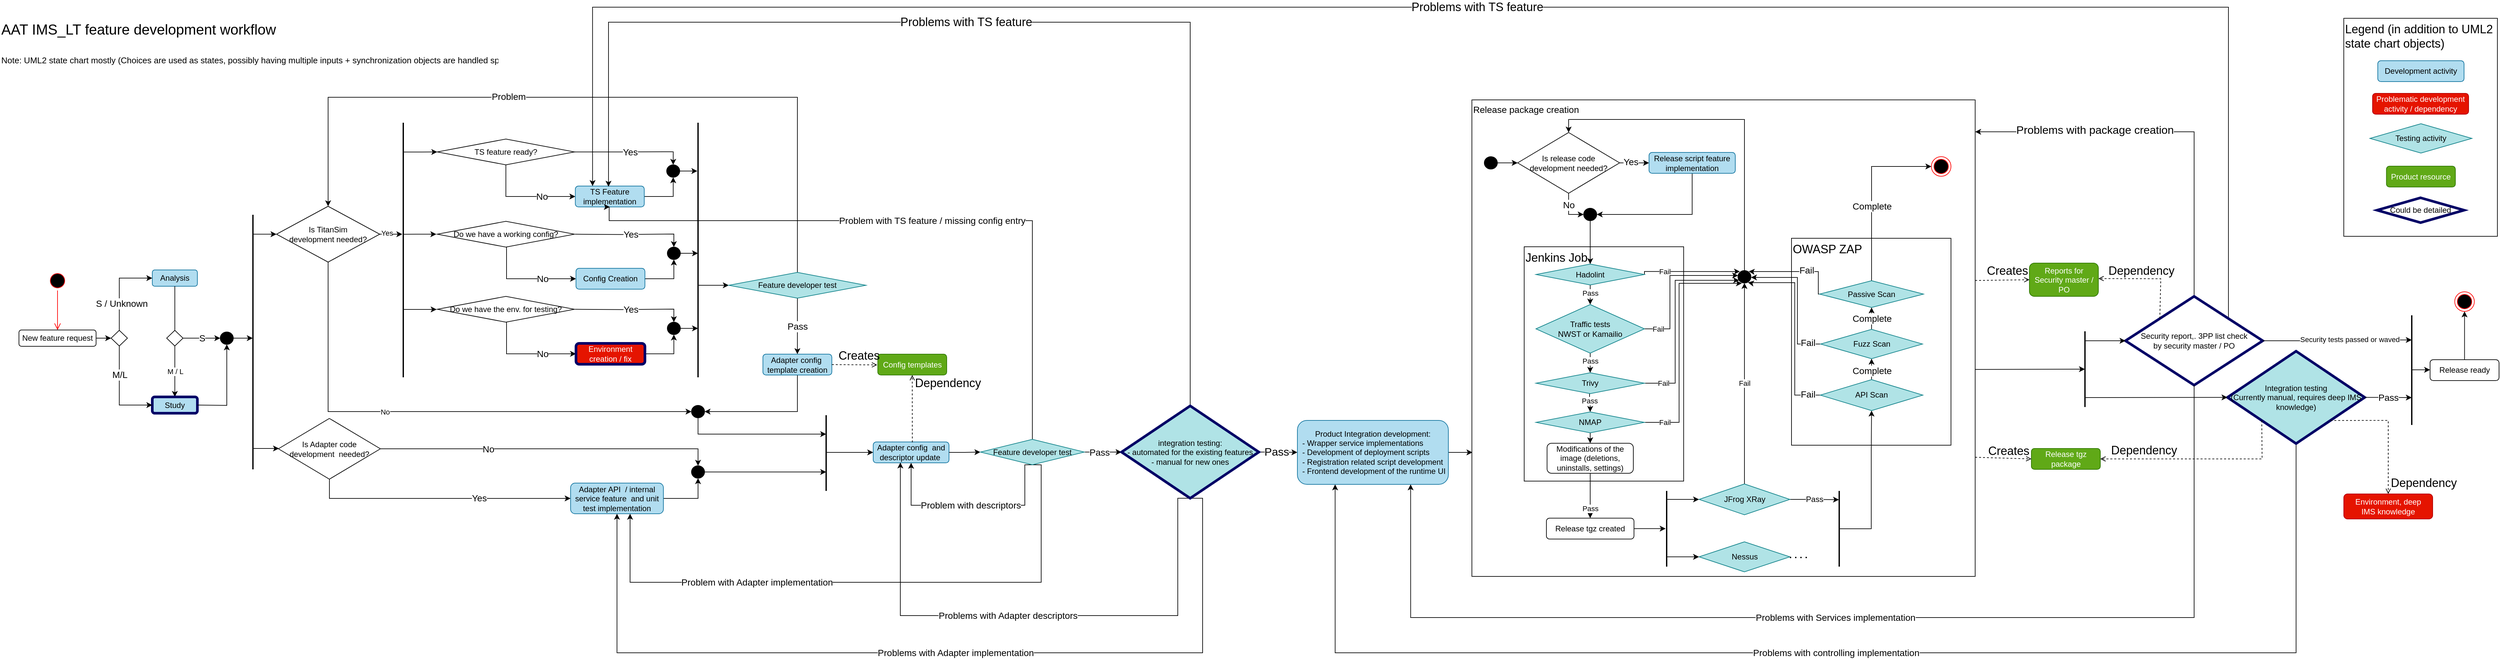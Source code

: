 <mxfile version="20.2.8" type="github">
  <diagram id="0DaNQtWEV84FX3U8s3Dl" name="Page-1">
    <mxGraphModel dx="2515" dy="1405" grid="0" gridSize="10" guides="1" tooltips="1" connect="1" arrows="1" fold="1" page="1" pageScale="1" pageWidth="4681" pageHeight="3300" math="0" shadow="0">
      <root>
        <mxCell id="0" />
        <mxCell id="1" parent="0" />
        <mxCell id="2JAsxOmvKEnWSwmgY7Z6-1" value="" style="ellipse;html=1;shape=startState;fillColor=#000000;strokeColor=#ff0000;" vertex="1" parent="1">
          <mxGeometry x="135" y="432" width="30" height="30" as="geometry" />
        </mxCell>
        <mxCell id="2JAsxOmvKEnWSwmgY7Z6-2" value="" style="edgeStyle=orthogonalEdgeStyle;html=1;verticalAlign=bottom;endArrow=open;endSize=8;strokeColor=#ff0000;rounded=0;entryX=0.5;entryY=0;entryDx=0;entryDy=0;" edge="1" parent="1" source="2JAsxOmvKEnWSwmgY7Z6-1" target="2JAsxOmvKEnWSwmgY7Z6-4">
          <mxGeometry relative="1" as="geometry">
            <mxPoint x="172" y="540" as="targetPoint" />
          </mxGeometry>
        </mxCell>
        <mxCell id="2JAsxOmvKEnWSwmgY7Z6-3" style="edgeStyle=orthogonalEdgeStyle;rounded=0;orthogonalLoop=1;jettySize=auto;html=1;exitX=1;exitY=0.5;exitDx=0;exitDy=0;entryX=0;entryY=0.5;entryDx=0;entryDy=0;" edge="1" parent="1" source="2JAsxOmvKEnWSwmgY7Z6-4" target="2JAsxOmvKEnWSwmgY7Z6-12">
          <mxGeometry relative="1" as="geometry" />
        </mxCell>
        <mxCell id="2JAsxOmvKEnWSwmgY7Z6-4" value="New feature request" style="rounded=1;whiteSpace=wrap;html=1;" vertex="1" parent="1">
          <mxGeometry x="91" y="522.5" width="118" height="25" as="geometry" />
        </mxCell>
        <mxCell id="2JAsxOmvKEnWSwmgY7Z6-5" value="M / L" style="edgeStyle=orthogonalEdgeStyle;rounded=0;orthogonalLoop=1;jettySize=auto;html=1;exitX=0.5;exitY=1;exitDx=0;exitDy=0;entryX=0.5;entryY=0;entryDx=0;entryDy=0;startArrow=none;" edge="1" parent="1" source="2JAsxOmvKEnWSwmgY7Z6-146" target="2JAsxOmvKEnWSwmgY7Z6-7">
          <mxGeometry relative="1" as="geometry" />
        </mxCell>
        <mxCell id="2JAsxOmvKEnWSwmgY7Z6-6" value="Analysis" style="rounded=1;whiteSpace=wrap;html=1;fillColor=#b1ddf0;strokeColor=#10739e;" vertex="1" parent="1">
          <mxGeometry x="295" y="430.5" width="69" height="25" as="geometry" />
        </mxCell>
        <mxCell id="2JAsxOmvKEnWSwmgY7Z6-7" value="Study" style="rounded=1;whiteSpace=wrap;html=1;fillColor=#b1ddf0;strokeColor=#000066;strokeWidth=4;" vertex="1" parent="1">
          <mxGeometry x="295" y="625" width="69" height="25" as="geometry" />
        </mxCell>
        <mxCell id="2JAsxOmvKEnWSwmgY7Z6-8" style="edgeStyle=orthogonalEdgeStyle;rounded=0;orthogonalLoop=1;jettySize=auto;html=1;exitX=0.5;exitY=0;exitDx=0;exitDy=0;entryX=0;entryY=0.5;entryDx=0;entryDy=0;" edge="1" parent="1" source="2JAsxOmvKEnWSwmgY7Z6-12" target="2JAsxOmvKEnWSwmgY7Z6-6">
          <mxGeometry relative="1" as="geometry" />
        </mxCell>
        <mxCell id="2JAsxOmvKEnWSwmgY7Z6-9" value="S / Unknown" style="edgeLabel;html=1;align=center;verticalAlign=middle;resizable=0;points=[];fontSize=14;" vertex="1" connectable="0" parent="2JAsxOmvKEnWSwmgY7Z6-8">
          <mxGeometry x="0.109" y="1" relative="1" as="geometry">
            <mxPoint x="4" y="31" as="offset" />
          </mxGeometry>
        </mxCell>
        <mxCell id="2JAsxOmvKEnWSwmgY7Z6-10" style="edgeStyle=orthogonalEdgeStyle;rounded=0;orthogonalLoop=1;jettySize=auto;html=1;exitX=0.5;exitY=1;exitDx=0;exitDy=0;entryX=0;entryY=0.5;entryDx=0;entryDy=0;" edge="1" parent="1" source="2JAsxOmvKEnWSwmgY7Z6-12" target="2JAsxOmvKEnWSwmgY7Z6-7">
          <mxGeometry relative="1" as="geometry" />
        </mxCell>
        <mxCell id="2JAsxOmvKEnWSwmgY7Z6-11" value="M/L" style="edgeLabel;html=1;align=center;verticalAlign=middle;resizable=0;points=[];fontSize=14;" vertex="1" connectable="0" parent="2JAsxOmvKEnWSwmgY7Z6-10">
          <mxGeometry x="-0.02" y="3" relative="1" as="geometry">
            <mxPoint x="-3" y="-25" as="offset" />
          </mxGeometry>
        </mxCell>
        <mxCell id="2JAsxOmvKEnWSwmgY7Z6-12" value="" style="rhombus;whiteSpace=wrap;html=1;" vertex="1" parent="1">
          <mxGeometry x="232" y="523" width="25" height="24" as="geometry" />
        </mxCell>
        <mxCell id="2JAsxOmvKEnWSwmgY7Z6-13" value="Yes" style="edgeStyle=orthogonalEdgeStyle;rounded=0;orthogonalLoop=1;jettySize=auto;html=1;exitX=1;exitY=0.5;exitDx=0;exitDy=0;entryX=0.5;entryY=0;entryDx=0;entryDy=0;fontSize=14;" edge="1" parent="1" source="2JAsxOmvKEnWSwmgY7Z6-15" target="2JAsxOmvKEnWSwmgY7Z6-45">
          <mxGeometry relative="1" as="geometry">
            <mxPoint x="1129" y="248.98" as="targetPoint" />
          </mxGeometry>
        </mxCell>
        <mxCell id="2JAsxOmvKEnWSwmgY7Z6-14" value="No" style="edgeStyle=orthogonalEdgeStyle;rounded=0;orthogonalLoop=1;jettySize=auto;html=1;exitX=0.5;exitY=1;exitDx=0;exitDy=0;fontSize=14;entryX=0;entryY=0.5;entryDx=0;entryDy=0;" edge="1" parent="1" source="2JAsxOmvKEnWSwmgY7Z6-15" target="2JAsxOmvKEnWSwmgY7Z6-19">
          <mxGeometry x="0.333" relative="1" as="geometry">
            <mxPoint x="924" y="297" as="targetPoint" />
            <Array as="points">
              <mxPoint x="836" y="318" />
            </Array>
            <mxPoint as="offset" />
          </mxGeometry>
        </mxCell>
        <mxCell id="2JAsxOmvKEnWSwmgY7Z6-15" value="TS feature ready?" style="rhombus;whiteSpace=wrap;html=1;" vertex="1" parent="1">
          <mxGeometry x="731" y="230" width="210" height="39.5" as="geometry" />
        </mxCell>
        <mxCell id="2JAsxOmvKEnWSwmgY7Z6-16" style="edgeStyle=orthogonalEdgeStyle;rounded=0;orthogonalLoop=1;jettySize=auto;html=1;exitX=0.5;exitY=0.5;exitDx=0;exitDy=0;exitPerimeter=0;entryX=0;entryY=0.5;entryDx=0;entryDy=0;fontSize=14;" edge="1" parent="1" source="2JAsxOmvKEnWSwmgY7Z6-17" target="2JAsxOmvKEnWSwmgY7Z6-25">
          <mxGeometry relative="1" as="geometry">
            <Array as="points">
              <mxPoint x="1130" y="454" />
            </Array>
          </mxGeometry>
        </mxCell>
        <mxCell id="2JAsxOmvKEnWSwmgY7Z6-17" value="" style="line;strokeWidth=2;direction=south;html=1;fontSize=14;" vertex="1" parent="1">
          <mxGeometry x="1125" y="205" width="10" height="390" as="geometry" />
        </mxCell>
        <mxCell id="2JAsxOmvKEnWSwmgY7Z6-18" style="edgeStyle=orthogonalEdgeStyle;rounded=0;orthogonalLoop=1;jettySize=auto;html=1;exitX=1;exitY=0.5;exitDx=0;exitDy=0;entryX=0.5;entryY=1;entryDx=0;entryDy=0;fontSize=14;" edge="1" parent="1" source="2JAsxOmvKEnWSwmgY7Z6-19" target="2JAsxOmvKEnWSwmgY7Z6-45">
          <mxGeometry relative="1" as="geometry">
            <mxPoint x="1130" y="318.01" as="targetPoint" />
          </mxGeometry>
        </mxCell>
        <mxCell id="2JAsxOmvKEnWSwmgY7Z6-19" value="TS Feature implementation" style="rounded=1;whiteSpace=wrap;html=1;fillColor=#b1ddf0;strokeColor=#10739e;" vertex="1" parent="1">
          <mxGeometry x="942.25" y="302" width="105.5" height="32" as="geometry" />
        </mxCell>
        <mxCell id="2JAsxOmvKEnWSwmgY7Z6-20" value="Do we have a working config?" style="rhombus;whiteSpace=wrap;html=1;" vertex="1" parent="1">
          <mxGeometry x="731" y="356" width="210" height="39.5" as="geometry" />
        </mxCell>
        <mxCell id="2JAsxOmvKEnWSwmgY7Z6-21" value="Do we have the env. for testing?" style="rhombus;whiteSpace=wrap;html=1;" vertex="1" parent="1">
          <mxGeometry x="731" y="471" width="210" height="39.5" as="geometry" />
        </mxCell>
        <mxCell id="2JAsxOmvKEnWSwmgY7Z6-22" style="edgeStyle=orthogonalEdgeStyle;rounded=0;orthogonalLoop=1;jettySize=auto;html=1;exitX=0.5;exitY=0;exitDx=0;exitDy=0;fontSize=14;entryX=0.5;entryY=0;entryDx=0;entryDy=0;" edge="1" parent="1" source="2JAsxOmvKEnWSwmgY7Z6-25" target="2JAsxOmvKEnWSwmgY7Z6-136">
          <mxGeometry relative="1" as="geometry">
            <mxPoint x="563" y="332" as="targetPoint" />
            <Array as="points">
              <mxPoint x="1282" y="166" />
              <mxPoint x="564" y="166" />
            </Array>
          </mxGeometry>
        </mxCell>
        <mxCell id="2JAsxOmvKEnWSwmgY7Z6-23" value="Problem" style="edgeLabel;html=1;align=center;verticalAlign=middle;resizable=0;points=[];fontSize=14;" vertex="1" connectable="0" parent="2JAsxOmvKEnWSwmgY7Z6-22">
          <mxGeometry x="-0.276" y="2" relative="1" as="geometry">
            <mxPoint x="-293" y="-3" as="offset" />
          </mxGeometry>
        </mxCell>
        <mxCell id="2JAsxOmvKEnWSwmgY7Z6-24" value="Pass" style="edgeStyle=orthogonalEdgeStyle;rounded=0;orthogonalLoop=1;jettySize=auto;html=1;exitX=0.5;exitY=1;exitDx=0;exitDy=0;entryX=0.5;entryY=0;entryDx=0;entryDy=0;fontSize=14;" edge="1" parent="1" source="2JAsxOmvKEnWSwmgY7Z6-25" target="2JAsxOmvKEnWSwmgY7Z6-27">
          <mxGeometry relative="1" as="geometry" />
        </mxCell>
        <mxCell id="2JAsxOmvKEnWSwmgY7Z6-25" value="Feature developer test" style="rhombus;whiteSpace=wrap;html=1;fillColor=#b0e3e6;strokeColor=#0e8088;" vertex="1" parent="1">
          <mxGeometry x="1177" y="434.25" width="210" height="39.5" as="geometry" />
        </mxCell>
        <mxCell id="2JAsxOmvKEnWSwmgY7Z6-26" style="edgeStyle=orthogonalEdgeStyle;rounded=0;orthogonalLoop=1;jettySize=auto;html=1;exitX=0.5;exitY=1;exitDx=0;exitDy=0;entryX=1;entryY=0.5;entryDx=0;entryDy=0;" edge="1" parent="1" source="2JAsxOmvKEnWSwmgY7Z6-27" target="2JAsxOmvKEnWSwmgY7Z6-138">
          <mxGeometry relative="1" as="geometry" />
        </mxCell>
        <mxCell id="2JAsxOmvKEnWSwmgY7Z6-27" value="Adapter config&amp;nbsp; template creation" style="rounded=1;whiteSpace=wrap;html=1;fillColor=#b1ddf0;strokeColor=#10739e;" vertex="1" parent="1">
          <mxGeometry x="1229.25" y="559.5" width="105.5" height="32" as="geometry" />
        </mxCell>
        <mxCell id="2JAsxOmvKEnWSwmgY7Z6-28" value="No" style="edgeStyle=orthogonalEdgeStyle;rounded=0;orthogonalLoop=1;jettySize=auto;html=1;exitX=1;exitY=0.5;exitDx=0;exitDy=0;fontSize=14;entryX=0.5;entryY=0;entryDx=0;entryDy=0;" edge="1" parent="1" source="2JAsxOmvKEnWSwmgY7Z6-30" target="2JAsxOmvKEnWSwmgY7Z6-61">
          <mxGeometry x="-0.355" relative="1" as="geometry">
            <mxPoint x="1434" y="704" as="targetPoint" />
            <mxPoint as="offset" />
          </mxGeometry>
        </mxCell>
        <mxCell id="2JAsxOmvKEnWSwmgY7Z6-29" value="Yes" style="edgeStyle=orthogonalEdgeStyle;rounded=0;orthogonalLoop=1;jettySize=auto;html=1;exitX=0.5;exitY=1;exitDx=0;exitDy=0;entryX=0;entryY=0.5;entryDx=0;entryDy=0;fontSize=14;" edge="1" parent="1" source="2JAsxOmvKEnWSwmgY7Z6-30" target="2JAsxOmvKEnWSwmgY7Z6-32">
          <mxGeometry x="0.296" y="1" relative="1" as="geometry">
            <Array as="points">
              <mxPoint x="566" y="780" />
            </Array>
            <mxPoint as="offset" />
          </mxGeometry>
        </mxCell>
        <mxCell id="2JAsxOmvKEnWSwmgY7Z6-30" value="Is Adapter code&lt;br&gt;development&amp;nbsp;&amp;nbsp;needed?" style="rhombus;whiteSpace=wrap;html=1;" vertex="1" parent="1">
          <mxGeometry x="488" y="658" width="156" height="93" as="geometry" />
        </mxCell>
        <mxCell id="2JAsxOmvKEnWSwmgY7Z6-31" style="edgeStyle=orthogonalEdgeStyle;rounded=0;orthogonalLoop=1;jettySize=auto;html=1;exitX=1;exitY=0.5;exitDx=0;exitDy=0;fontSize=14;entryX=0.5;entryY=1;entryDx=0;entryDy=0;" edge="1" parent="1" source="2JAsxOmvKEnWSwmgY7Z6-32" target="2JAsxOmvKEnWSwmgY7Z6-61">
          <mxGeometry relative="1" as="geometry">
            <mxPoint x="1429" y="780" as="targetPoint" />
          </mxGeometry>
        </mxCell>
        <mxCell id="2JAsxOmvKEnWSwmgY7Z6-32" value="Adapter API&amp;nbsp; / internal service feature&amp;nbsp; and unit test implementation" style="rounded=1;whiteSpace=wrap;html=1;fillColor=#b1ddf0;strokeColor=#10739e;" vertex="1" parent="1">
          <mxGeometry x="935" y="757" width="142" height="47" as="geometry" />
        </mxCell>
        <mxCell id="2JAsxOmvKEnWSwmgY7Z6-33" style="edgeStyle=orthogonalEdgeStyle;rounded=0;orthogonalLoop=1;jettySize=auto;html=1;exitX=0.5;exitY=0.5;exitDx=0;exitDy=0;exitPerimeter=0;entryX=0;entryY=0.5;entryDx=0;entryDy=0;fontSize=14;" edge="1" parent="1" source="2JAsxOmvKEnWSwmgY7Z6-34" target="2JAsxOmvKEnWSwmgY7Z6-35">
          <mxGeometry relative="1" as="geometry">
            <Array as="points">
              <mxPoint x="1326" y="710" />
            </Array>
          </mxGeometry>
        </mxCell>
        <mxCell id="2JAsxOmvKEnWSwmgY7Z6-34" value="" style="line;strokeWidth=2;direction=south;html=1;fontSize=14;" vertex="1" parent="1">
          <mxGeometry x="1318" y="653" width="16" height="116" as="geometry" />
        </mxCell>
        <mxCell id="2JAsxOmvKEnWSwmgY7Z6-35" value="Adapter config&amp;nbsp; and descriptor update&amp;nbsp;" style="rounded=1;whiteSpace=wrap;html=1;fillColor=#b1ddf0;strokeColor=#10739e;" vertex="1" parent="1">
          <mxGeometry x="1398" y="694" width="116" height="32" as="geometry" />
        </mxCell>
        <mxCell id="2JAsxOmvKEnWSwmgY7Z6-36" style="edgeStyle=orthogonalEdgeStyle;rounded=0;orthogonalLoop=1;jettySize=auto;html=1;entryX=0;entryY=0.5;entryDx=0;entryDy=0;exitX=1;exitY=0.5;exitDx=0;exitDy=0;" edge="1" parent="1" source="2JAsxOmvKEnWSwmgY7Z6-35" target="2JAsxOmvKEnWSwmgY7Z6-41">
          <mxGeometry relative="1" as="geometry">
            <mxPoint x="1603" y="796.08" as="sourcePoint" />
          </mxGeometry>
        </mxCell>
        <mxCell id="2JAsxOmvKEnWSwmgY7Z6-37" value="Pass" style="edgeStyle=orthogonalEdgeStyle;rounded=0;orthogonalLoop=1;jettySize=auto;html=1;exitX=1;exitY=0.5;exitDx=0;exitDy=0;fontSize=14;entryX=0;entryY=0.5;entryDx=0;entryDy=0;" edge="1" parent="1" source="2JAsxOmvKEnWSwmgY7Z6-41" target="2JAsxOmvKEnWSwmgY7Z6-167">
          <mxGeometry x="-0.207" relative="1" as="geometry">
            <mxPoint x="1824" y="710" as="targetPoint" />
            <mxPoint as="offset" />
          </mxGeometry>
        </mxCell>
        <mxCell id="2JAsxOmvKEnWSwmgY7Z6-38" value="Problem with Adapter implementation" style="edgeStyle=orthogonalEdgeStyle;rounded=0;orthogonalLoop=1;jettySize=auto;html=1;exitX=0.5;exitY=1;exitDx=0;exitDy=0;fontSize=14;" edge="1" parent="1" source="2JAsxOmvKEnWSwmgY7Z6-41">
          <mxGeometry x="0.356" relative="1" as="geometry">
            <mxPoint x="1026" y="804" as="targetPoint" />
            <Array as="points">
              <mxPoint x="1655" y="729" />
              <mxPoint x="1655" y="909" />
              <mxPoint x="1026" y="909" />
            </Array>
            <mxPoint as="offset" />
          </mxGeometry>
        </mxCell>
        <mxCell id="2JAsxOmvKEnWSwmgY7Z6-39" value="Problem with TS feature / missing config entry" style="edgeStyle=orthogonalEdgeStyle;rounded=0;orthogonalLoop=1;jettySize=auto;html=1;exitX=0.5;exitY=0;exitDx=0;exitDy=0;fontSize=14;entryX=0.5;entryY=1;entryDx=0;entryDy=0;" edge="1" parent="1" source="2JAsxOmvKEnWSwmgY7Z6-41" target="2JAsxOmvKEnWSwmgY7Z6-19">
          <mxGeometry x="-0.028" relative="1" as="geometry">
            <mxPoint x="1603" y="690" as="sourcePoint" />
            <mxPoint x="994" y="383" as="targetPoint" />
            <Array as="points">
              <mxPoint x="1641" y="355" />
              <mxPoint x="994" y="355" />
              <mxPoint x="994" y="334" />
            </Array>
            <mxPoint x="-1" as="offset" />
          </mxGeometry>
        </mxCell>
        <mxCell id="2JAsxOmvKEnWSwmgY7Z6-40" value="Problem with descriptors" style="edgeStyle=orthogonalEdgeStyle;rounded=0;orthogonalLoop=1;jettySize=auto;html=1;exitX=0.5;exitY=1;exitDx=0;exitDy=0;fontSize=14;entryX=0.5;entryY=1;entryDx=0;entryDy=0;" edge="1" parent="1" source="2JAsxOmvKEnWSwmgY7Z6-41" target="2JAsxOmvKEnWSwmgY7Z6-35">
          <mxGeometry relative="1" as="geometry">
            <mxPoint x="1421" y="725" as="targetPoint" />
            <Array as="points">
              <mxPoint x="1630" y="729" />
              <mxPoint x="1630" y="791" />
              <mxPoint x="1456" y="791" />
            </Array>
          </mxGeometry>
        </mxCell>
        <mxCell id="2JAsxOmvKEnWSwmgY7Z6-41" value="Feature developer test" style="rhombus;whiteSpace=wrap;html=1;fillColor=#b0e3e6;strokeColor=#0e8088;" vertex="1" parent="1">
          <mxGeometry x="1562" y="690" width="159" height="39" as="geometry" />
        </mxCell>
        <mxCell id="2JAsxOmvKEnWSwmgY7Z6-42" style="edgeStyle=orthogonalEdgeStyle;rounded=0;orthogonalLoop=1;jettySize=auto;html=1;exitX=1;exitY=0.5;exitDx=0;exitDy=0;entryX=0.354;entryY=0.527;entryDx=0;entryDy=0;entryPerimeter=0;" edge="1" parent="1" source="2JAsxOmvKEnWSwmgY7Z6-43">
          <mxGeometry relative="1" as="geometry">
            <mxPoint x="448.73" y="535.06" as="targetPoint" />
            <Array as="points" />
          </mxGeometry>
        </mxCell>
        <mxCell id="2JAsxOmvKEnWSwmgY7Z6-43" value="" style="shape=ellipse;html=1;fillColor=strokeColor;fontSize=18;fontColor=#ffffff;" vertex="1" parent="1">
          <mxGeometry x="399" y="525.5" width="20" height="19" as="geometry" />
        </mxCell>
        <mxCell id="2JAsxOmvKEnWSwmgY7Z6-44" style="edgeStyle=orthogonalEdgeStyle;rounded=0;orthogonalLoop=1;jettySize=auto;html=1;exitX=1;exitY=0.5;exitDx=0;exitDy=0;fontSize=14;entryX=0.188;entryY=0.608;entryDx=0;entryDy=0;entryPerimeter=0;" edge="1" parent="1" source="2JAsxOmvKEnWSwmgY7Z6-45" target="2JAsxOmvKEnWSwmgY7Z6-17">
          <mxGeometry relative="1" as="geometry">
            <mxPoint x="1123.5" y="278.833" as="targetPoint" />
          </mxGeometry>
        </mxCell>
        <mxCell id="2JAsxOmvKEnWSwmgY7Z6-45" value="" style="shape=ellipse;html=1;fillColor=strokeColor;fontSize=18;fontColor=#ffffff;" vertex="1" parent="1">
          <mxGeometry x="1082" y="269.5" width="20" height="19" as="geometry" />
        </mxCell>
        <mxCell id="2JAsxOmvKEnWSwmgY7Z6-46" value="Yes" style="edgeStyle=orthogonalEdgeStyle;rounded=0;orthogonalLoop=1;jettySize=auto;html=1;exitX=1;exitY=0.5;exitDx=0;exitDy=0;entryX=0.5;entryY=0;entryDx=0;entryDy=0;fontSize=14;" edge="1" parent="1" target="2JAsxOmvKEnWSwmgY7Z6-51">
          <mxGeometry relative="1" as="geometry">
            <mxPoint x="942" y="375.75" as="sourcePoint" />
            <mxPoint x="1130" y="374.98" as="targetPoint" />
          </mxGeometry>
        </mxCell>
        <mxCell id="2JAsxOmvKEnWSwmgY7Z6-47" value="No" style="edgeStyle=orthogonalEdgeStyle;rounded=0;orthogonalLoop=1;jettySize=auto;html=1;exitX=0.5;exitY=1;exitDx=0;exitDy=0;fontSize=14;entryX=0;entryY=0.5;entryDx=0;entryDy=0;" edge="1" parent="1" target="2JAsxOmvKEnWSwmgY7Z6-49">
          <mxGeometry x="0.333" relative="1" as="geometry">
            <mxPoint x="837" y="395.5" as="sourcePoint" />
            <mxPoint x="925" y="423" as="targetPoint" />
            <Array as="points">
              <mxPoint x="837" y="444" />
            </Array>
            <mxPoint as="offset" />
          </mxGeometry>
        </mxCell>
        <mxCell id="2JAsxOmvKEnWSwmgY7Z6-48" style="edgeStyle=orthogonalEdgeStyle;rounded=0;orthogonalLoop=1;jettySize=auto;html=1;exitX=1;exitY=0.5;exitDx=0;exitDy=0;entryX=0.5;entryY=1;entryDx=0;entryDy=0;fontSize=14;" edge="1" parent="1" source="2JAsxOmvKEnWSwmgY7Z6-49" target="2JAsxOmvKEnWSwmgY7Z6-51">
          <mxGeometry relative="1" as="geometry">
            <mxPoint x="1131" y="444.01" as="targetPoint" />
          </mxGeometry>
        </mxCell>
        <mxCell id="2JAsxOmvKEnWSwmgY7Z6-49" value="Config Creation" style="rounded=1;whiteSpace=wrap;html=1;fillColor=#b1ddf0;strokeColor=#10739e;" vertex="1" parent="1">
          <mxGeometry x="943.25" y="428" width="105.5" height="32" as="geometry" />
        </mxCell>
        <mxCell id="2JAsxOmvKEnWSwmgY7Z6-50" style="edgeStyle=orthogonalEdgeStyle;rounded=0;orthogonalLoop=1;jettySize=auto;html=1;exitX=1;exitY=0.5;exitDx=0;exitDy=0;fontSize=14;entryX=0.188;entryY=0.608;entryDx=0;entryDy=0;entryPerimeter=0;" edge="1" parent="1" source="2JAsxOmvKEnWSwmgY7Z6-51">
          <mxGeometry relative="1" as="geometry">
            <mxPoint x="1129.92" y="404.32" as="targetPoint" />
          </mxGeometry>
        </mxCell>
        <mxCell id="2JAsxOmvKEnWSwmgY7Z6-51" value="" style="shape=ellipse;html=1;fillColor=strokeColor;fontSize=18;fontColor=#ffffff;" vertex="1" parent="1">
          <mxGeometry x="1083" y="395.5" width="20" height="19" as="geometry" />
        </mxCell>
        <mxCell id="2JAsxOmvKEnWSwmgY7Z6-52" value="Yes" style="edgeStyle=orthogonalEdgeStyle;rounded=0;orthogonalLoop=1;jettySize=auto;html=1;exitX=1;exitY=0.5;exitDx=0;exitDy=0;entryX=0.5;entryY=0;entryDx=0;entryDy=0;fontSize=14;" edge="1" parent="1" target="2JAsxOmvKEnWSwmgY7Z6-57">
          <mxGeometry relative="1" as="geometry">
            <mxPoint x="942" y="490.75" as="sourcePoint" />
            <mxPoint x="1130" y="489.98" as="targetPoint" />
          </mxGeometry>
        </mxCell>
        <mxCell id="2JAsxOmvKEnWSwmgY7Z6-53" value="No" style="edgeStyle=orthogonalEdgeStyle;rounded=0;orthogonalLoop=1;jettySize=auto;html=1;exitX=0.5;exitY=1;exitDx=0;exitDy=0;fontSize=14;entryX=0;entryY=0.5;entryDx=0;entryDy=0;" edge="1" parent="1" target="2JAsxOmvKEnWSwmgY7Z6-55">
          <mxGeometry x="0.333" relative="1" as="geometry">
            <mxPoint x="837" y="510.5" as="sourcePoint" />
            <mxPoint x="925" y="538" as="targetPoint" />
            <Array as="points">
              <mxPoint x="837" y="559" />
            </Array>
            <mxPoint as="offset" />
          </mxGeometry>
        </mxCell>
        <mxCell id="2JAsxOmvKEnWSwmgY7Z6-54" style="edgeStyle=orthogonalEdgeStyle;rounded=0;orthogonalLoop=1;jettySize=auto;html=1;exitX=1;exitY=0.5;exitDx=0;exitDy=0;entryX=0.5;entryY=1;entryDx=0;entryDy=0;fontSize=14;" edge="1" parent="1" source="2JAsxOmvKEnWSwmgY7Z6-55" target="2JAsxOmvKEnWSwmgY7Z6-57">
          <mxGeometry relative="1" as="geometry">
            <mxPoint x="1131" y="559.01" as="targetPoint" />
          </mxGeometry>
        </mxCell>
        <mxCell id="2JAsxOmvKEnWSwmgY7Z6-55" value="Environment creation / fix" style="rounded=1;whiteSpace=wrap;html=1;fillColor=#e51400;fontColor=#ffffff;strokeColor=#000066;strokeWidth=4;" vertex="1" parent="1">
          <mxGeometry x="943.25" y="543" width="105.5" height="32" as="geometry" />
        </mxCell>
        <mxCell id="2JAsxOmvKEnWSwmgY7Z6-56" style="edgeStyle=orthogonalEdgeStyle;rounded=0;orthogonalLoop=1;jettySize=auto;html=1;exitX=1;exitY=0.5;exitDx=0;exitDy=0;fontSize=14;entryX=0.188;entryY=0.608;entryDx=0;entryDy=0;entryPerimeter=0;" edge="1" parent="1" source="2JAsxOmvKEnWSwmgY7Z6-57">
          <mxGeometry relative="1" as="geometry">
            <mxPoint x="1129.92" y="519.32" as="targetPoint" />
          </mxGeometry>
        </mxCell>
        <mxCell id="2JAsxOmvKEnWSwmgY7Z6-57" value="" style="shape=ellipse;html=1;fillColor=strokeColor;fontSize=18;fontColor=#ffffff;" vertex="1" parent="1">
          <mxGeometry x="1083" y="510.5" width="20" height="19" as="geometry" />
        </mxCell>
        <mxCell id="2JAsxOmvKEnWSwmgY7Z6-58" value="" style="endArrow=classic;html=1;rounded=0;fontSize=14;exitX=1;exitY=0.5;exitDx=0;exitDy=0;entryX=0.5;entryY=1;entryDx=0;entryDy=0;" edge="1" parent="1" source="2JAsxOmvKEnWSwmgY7Z6-7" target="2JAsxOmvKEnWSwmgY7Z6-43">
          <mxGeometry width="50" height="50" relative="1" as="geometry">
            <mxPoint x="728" y="577" as="sourcePoint" />
            <mxPoint x="778" y="527" as="targetPoint" />
            <Array as="points">
              <mxPoint x="409" y="638" />
            </Array>
          </mxGeometry>
        </mxCell>
        <mxCell id="2JAsxOmvKEnWSwmgY7Z6-59" value="S" style="endArrow=classic;html=1;rounded=0;fontSize=14;exitX=1;exitY=0.5;exitDx=0;exitDy=0;entryX=0;entryY=0.5;entryDx=0;entryDy=0;" edge="1" parent="1" source="2JAsxOmvKEnWSwmgY7Z6-146" target="2JAsxOmvKEnWSwmgY7Z6-43">
          <mxGeometry width="50" height="50" relative="1" as="geometry">
            <mxPoint x="728" y="577" as="sourcePoint" />
            <mxPoint x="448" y="524" as="targetPoint" />
          </mxGeometry>
        </mxCell>
        <mxCell id="2JAsxOmvKEnWSwmgY7Z6-60" style="edgeStyle=orthogonalEdgeStyle;rounded=0;orthogonalLoop=1;jettySize=auto;html=1;exitX=1;exitY=0.5;exitDx=0;exitDy=0;entryX=0.75;entryY=0.5;entryDx=0;entryDy=0;entryPerimeter=0;fontSize=14;" edge="1" parent="1" source="2JAsxOmvKEnWSwmgY7Z6-61" target="2JAsxOmvKEnWSwmgY7Z6-34">
          <mxGeometry relative="1" as="geometry" />
        </mxCell>
        <mxCell id="2JAsxOmvKEnWSwmgY7Z6-61" value="" style="shape=ellipse;html=1;fillColor=strokeColor;fontSize=18;fontColor=#ffffff;" vertex="1" parent="1">
          <mxGeometry x="1120" y="730.5" width="20" height="19" as="geometry" />
        </mxCell>
        <mxCell id="2JAsxOmvKEnWSwmgY7Z6-62" style="edgeStyle=orthogonalEdgeStyle;rounded=0;orthogonalLoop=1;jettySize=auto;html=1;exitX=1;exitY=0.5;exitDx=0;exitDy=0;entryX=0.5;entryY=0.505;entryDx=0;entryDy=0;entryPerimeter=0;" edge="1" parent="1" source="2JAsxOmvKEnWSwmgY7Z6-63" target="2JAsxOmvKEnWSwmgY7Z6-114">
          <mxGeometry relative="1" as="geometry">
            <Array as="points">
              <mxPoint x="3055" y="583" />
              <mxPoint x="3191" y="583" />
            </Array>
          </mxGeometry>
        </mxCell>
        <mxCell id="2JAsxOmvKEnWSwmgY7Z6-63" value="Release package creation" style="rounded=0;html=1;align=left;horizontal=1;verticalAlign=top;whiteSpace=wrap;fontSize=14;" vertex="1" parent="1">
          <mxGeometry x="2314" y="170" width="770" height="730" as="geometry" />
        </mxCell>
        <mxCell id="2JAsxOmvKEnWSwmgY7Z6-64" value="Jenkins Job" style="rounded=0;html=1;align=left;horizontal=1;verticalAlign=top;whiteSpace=wrap;fontSize=18;" vertex="1" parent="1">
          <mxGeometry x="2394" y="395" width="244" height="359" as="geometry" />
        </mxCell>
        <mxCell id="2JAsxOmvKEnWSwmgY7Z6-65" value="Release tgz package" style="rounded=1;whiteSpace=wrap;html=1;fillColor=#60a917;fontColor=#ffffff;strokeColor=#2D7600;" vertex="1" parent="1">
          <mxGeometry x="3170" y="704" width="105.5" height="32" as="geometry" />
        </mxCell>
        <mxCell id="2JAsxOmvKEnWSwmgY7Z6-66" style="edgeStyle=orthogonalEdgeStyle;rounded=0;orthogonalLoop=1;jettySize=auto;html=1;exitX=1;exitY=0.5;exitDx=0;exitDy=0;fontSize=14;entryX=0;entryY=0.5;entryDx=0;entryDy=0;" edge="1" parent="1" source="2JAsxOmvKEnWSwmgY7Z6-67" target="2JAsxOmvKEnWSwmgY7Z6-141">
          <mxGeometry relative="1" as="geometry">
            <mxPoint x="2372.92" y="440.82" as="targetPoint" />
          </mxGeometry>
        </mxCell>
        <mxCell id="2JAsxOmvKEnWSwmgY7Z6-67" value="" style="shape=ellipse;html=1;fillColor=strokeColor;fontSize=18;fontColor=#ffffff;" vertex="1" parent="1">
          <mxGeometry x="2333" y="257" width="20" height="19" as="geometry" />
        </mxCell>
        <mxCell id="2JAsxOmvKEnWSwmgY7Z6-68" value="Pass" style="edgeStyle=orthogonalEdgeStyle;rounded=0;orthogonalLoop=1;jettySize=auto;html=1;exitX=0.5;exitY=1;exitDx=0;exitDy=0;" edge="1" parent="1" source="2JAsxOmvKEnWSwmgY7Z6-70" target="2JAsxOmvKEnWSwmgY7Z6-73">
          <mxGeometry x="0.3" relative="1" as="geometry">
            <mxPoint as="offset" />
          </mxGeometry>
        </mxCell>
        <mxCell id="2JAsxOmvKEnWSwmgY7Z6-69" value="Fail" style="edgeStyle=orthogonalEdgeStyle;rounded=0;orthogonalLoop=1;jettySize=auto;html=1;exitX=1;exitY=0.5;exitDx=0;exitDy=0;entryX=0.156;entryY=0.076;entryDx=0;entryDy=0;entryPerimeter=0;" edge="1" parent="1" source="2JAsxOmvKEnWSwmgY7Z6-70" target="2JAsxOmvKEnWSwmgY7Z6-125">
          <mxGeometry x="-0.528" relative="1" as="geometry">
            <Array as="points">
              <mxPoint x="2578" y="432" />
            </Array>
            <mxPoint as="offset" />
          </mxGeometry>
        </mxCell>
        <mxCell id="2JAsxOmvKEnWSwmgY7Z6-70" value="Hadolint" style="rhombus;whiteSpace=wrap;html=1;fillColor=#b0e3e6;strokeColor=#0e8088;" vertex="1" parent="1">
          <mxGeometry x="2412" y="421.5" width="166" height="32" as="geometry" />
        </mxCell>
        <mxCell id="2JAsxOmvKEnWSwmgY7Z6-71" value="Pass" style="edgeStyle=orthogonalEdgeStyle;rounded=0;orthogonalLoop=1;jettySize=auto;html=1;exitX=0.5;exitY=1;exitDx=0;exitDy=0;entryX=0.5;entryY=0;entryDx=0;entryDy=0;" edge="1" parent="1" source="2JAsxOmvKEnWSwmgY7Z6-73" target="2JAsxOmvKEnWSwmgY7Z6-76">
          <mxGeometry x="-0.2" relative="1" as="geometry">
            <mxPoint as="offset" />
          </mxGeometry>
        </mxCell>
        <mxCell id="2JAsxOmvKEnWSwmgY7Z6-72" value="Fail" style="edgeStyle=orthogonalEdgeStyle;rounded=0;orthogonalLoop=1;jettySize=auto;html=1;exitX=1;exitY=0.5;exitDx=0;exitDy=0;entryX=0.016;entryY=0.361;entryDx=0;entryDy=0;entryPerimeter=0;" edge="1" parent="1" source="2JAsxOmvKEnWSwmgY7Z6-73" target="2JAsxOmvKEnWSwmgY7Z6-125">
          <mxGeometry x="-0.816" relative="1" as="geometry">
            <Array as="points">
              <mxPoint x="2617" y="521" />
              <mxPoint x="2617" y="439" />
              <mxPoint x="2721" y="439" />
            </Array>
            <mxPoint as="offset" />
          </mxGeometry>
        </mxCell>
        <mxCell id="2JAsxOmvKEnWSwmgY7Z6-73" value="Traffic tests&lt;br&gt;NWST or Kamailio" style="rhombus;whiteSpace=wrap;html=1;fillColor=#b0e3e6;strokeColor=#0e8088;" vertex="1" parent="1">
          <mxGeometry x="2412" y="483.5" width="166" height="74.5" as="geometry" />
        </mxCell>
        <mxCell id="2JAsxOmvKEnWSwmgY7Z6-74" value="Pass" style="edgeStyle=orthogonalEdgeStyle;rounded=0;orthogonalLoop=1;jettySize=auto;html=1;exitX=0.5;exitY=1;exitDx=0;exitDy=0;entryX=0.5;entryY=0;entryDx=0;entryDy=0;" edge="1" parent="1" source="2JAsxOmvKEnWSwmgY7Z6-76" target="2JAsxOmvKEnWSwmgY7Z6-83">
          <mxGeometry x="-0.2" relative="1" as="geometry">
            <Array as="points">
              <mxPoint x="2494" y="620" />
              <mxPoint x="2494" y="634" />
              <mxPoint x="2495" y="634" />
            </Array>
            <mxPoint as="offset" />
          </mxGeometry>
        </mxCell>
        <mxCell id="2JAsxOmvKEnWSwmgY7Z6-75" value="Fail" style="edgeStyle=orthogonalEdgeStyle;rounded=0;orthogonalLoop=1;jettySize=auto;html=1;exitX=1;exitY=0.5;exitDx=0;exitDy=0;entryX=0.094;entryY=0.782;entryDx=0;entryDy=0;entryPerimeter=0;" edge="1" parent="1" source="2JAsxOmvKEnWSwmgY7Z6-76" target="2JAsxOmvKEnWSwmgY7Z6-125">
          <mxGeometry x="-0.807" relative="1" as="geometry">
            <mxPoint x="2719" y="440" as="targetPoint" />
            <Array as="points">
              <mxPoint x="2625" y="604" />
              <mxPoint x="2625" y="446" />
            </Array>
            <mxPoint as="offset" />
          </mxGeometry>
        </mxCell>
        <mxCell id="2JAsxOmvKEnWSwmgY7Z6-76" value="Trivy" style="rhombus;whiteSpace=wrap;html=1;fillColor=#b0e3e6;strokeColor=#0e8088;" vertex="1" parent="1">
          <mxGeometry x="2412" y="588" width="166" height="32" as="geometry" />
        </mxCell>
        <mxCell id="2JAsxOmvKEnWSwmgY7Z6-77" value="Fail" style="edgeStyle=orthogonalEdgeStyle;rounded=0;orthogonalLoop=1;jettySize=auto;html=1;exitX=0.5;exitY=0;exitDx=0;exitDy=0;entryX=0.5;entryY=1;entryDx=0;entryDy=0;" edge="1" parent="1" source="2JAsxOmvKEnWSwmgY7Z6-79" target="2JAsxOmvKEnWSwmgY7Z6-125">
          <mxGeometry relative="1" as="geometry" />
        </mxCell>
        <mxCell id="2JAsxOmvKEnWSwmgY7Z6-78" value="Pass" style="edgeStyle=orthogonalEdgeStyle;rounded=0;orthogonalLoop=1;jettySize=auto;html=1;exitX=1;exitY=0.5;exitDx=0;exitDy=0;entryX=0.116;entryY=0.524;entryDx=0;entryDy=0;entryPerimeter=0;fontSize=12;" edge="1" parent="1" source="2JAsxOmvKEnWSwmgY7Z6-79" target="2JAsxOmvKEnWSwmgY7Z6-161">
          <mxGeometry relative="1" as="geometry" />
        </mxCell>
        <mxCell id="2JAsxOmvKEnWSwmgY7Z6-79" value="JFrog XRay" style="rhombus;whiteSpace=wrap;html=1;fillColor=#b0e3e6;strokeColor=#0e8088;" vertex="1" parent="1">
          <mxGeometry x="2661.5" y="758.37" width="139" height="47.25" as="geometry" />
        </mxCell>
        <mxCell id="2JAsxOmvKEnWSwmgY7Z6-80" value="Fail" style="edgeStyle=orthogonalEdgeStyle;rounded=0;orthogonalLoop=1;jettySize=auto;html=1;exitX=1;exitY=0.5;exitDx=0;exitDy=0;entryX=0.303;entryY=1.075;entryDx=0;entryDy=0;entryPerimeter=0;" edge="1" parent="1" source="2JAsxOmvKEnWSwmgY7Z6-83" target="2JAsxOmvKEnWSwmgY7Z6-125">
          <mxGeometry x="-0.833" relative="1" as="geometry">
            <Array as="points">
              <mxPoint x="2631" y="664" />
              <mxPoint x="2631" y="451" />
              <mxPoint x="2727" y="451" />
            </Array>
            <mxPoint as="offset" />
          </mxGeometry>
        </mxCell>
        <mxCell id="2JAsxOmvKEnWSwmgY7Z6-81" value="Pass" style="edgeStyle=orthogonalEdgeStyle;rounded=0;orthogonalLoop=1;jettySize=auto;html=1;exitX=0.5;exitY=1;exitDx=0;exitDy=0;entryX=0.5;entryY=0;entryDx=0;entryDy=0;" edge="1" parent="1" source="2JAsxOmvKEnWSwmgY7Z6-158" target="2JAsxOmvKEnWSwmgY7Z6-123">
          <mxGeometry x="0.563" relative="1" as="geometry">
            <Array as="points" />
            <mxPoint as="offset" />
          </mxGeometry>
        </mxCell>
        <mxCell id="2JAsxOmvKEnWSwmgY7Z6-82" style="edgeStyle=orthogonalEdgeStyle;rounded=0;orthogonalLoop=1;jettySize=auto;html=1;exitX=0.5;exitY=1;exitDx=0;exitDy=0;entryX=0.5;entryY=0;entryDx=0;entryDy=0;fontSize=18;" edge="1" parent="1" source="2JAsxOmvKEnWSwmgY7Z6-83" target="2JAsxOmvKEnWSwmgY7Z6-158">
          <mxGeometry relative="1" as="geometry" />
        </mxCell>
        <mxCell id="2JAsxOmvKEnWSwmgY7Z6-83" value="NMAP" style="rhombus;whiteSpace=wrap;html=1;fillColor=#b0e3e6;strokeColor=#0e8088;" vertex="1" parent="1">
          <mxGeometry x="2412" y="648" width="166" height="32" as="geometry" />
        </mxCell>
        <mxCell id="2JAsxOmvKEnWSwmgY7Z6-84" value="OWASP ZAP" style="rounded=0;html=1;align=left;horizontal=1;verticalAlign=top;whiteSpace=wrap;fontSize=18;" vertex="1" parent="1">
          <mxGeometry x="2803" y="382" width="244" height="317" as="geometry" />
        </mxCell>
        <mxCell id="2JAsxOmvKEnWSwmgY7Z6-85" value="Fail" style="edgeStyle=orthogonalEdgeStyle;rounded=0;orthogonalLoop=1;jettySize=auto;html=1;exitX=0;exitY=0.5;exitDx=0;exitDy=0;entryX=0.825;entryY=0.066;entryDx=0;entryDy=0;fontSize=14;entryPerimeter=0;" edge="1" parent="1" source="2JAsxOmvKEnWSwmgY7Z6-115" target="2JAsxOmvKEnWSwmgY7Z6-125">
          <mxGeometry x="-0.238" y="-2" relative="1" as="geometry">
            <Array as="points">
              <mxPoint x="2844" y="468" />
              <mxPoint x="2844" y="433" />
              <mxPoint x="2741" y="433" />
            </Array>
            <mxPoint as="offset" />
          </mxGeometry>
        </mxCell>
        <mxCell id="2JAsxOmvKEnWSwmgY7Z6-86" value="Complete" style="edgeStyle=orthogonalEdgeStyle;rounded=0;orthogonalLoop=1;jettySize=auto;html=1;exitX=0.5;exitY=0;exitDx=0;exitDy=0;entryX=0;entryY=0.5;entryDx=0;entryDy=0;fontSize=14;" edge="1" parent="1" source="2JAsxOmvKEnWSwmgY7Z6-115" target="2JAsxOmvKEnWSwmgY7Z6-151">
          <mxGeometry x="-0.144" relative="1" as="geometry">
            <mxPoint as="offset" />
          </mxGeometry>
        </mxCell>
        <mxCell id="2JAsxOmvKEnWSwmgY7Z6-87" value="Problems with TS feature" style="edgeStyle=orthogonalEdgeStyle;rounded=0;orthogonalLoop=1;jettySize=auto;html=1;exitX=1;exitY=0;exitDx=0;exitDy=0;entryX=0.25;entryY=0;entryDx=0;entryDy=0;fontSize=18;fontColor=none;" edge="1" parent="1" source="2JAsxOmvKEnWSwmgY7Z6-88" target="2JAsxOmvKEnWSwmgY7Z6-19">
          <mxGeometry relative="1" as="geometry">
            <Array as="points">
              <mxPoint x="3471" y="28" />
              <mxPoint x="969" y="28" />
            </Array>
          </mxGeometry>
        </mxCell>
        <mxCell id="2JAsxOmvKEnWSwmgY7Z6-172" style="edgeStyle=orthogonalEdgeStyle;rounded=0;orthogonalLoop=1;jettySize=auto;html=1;exitX=0.5;exitY=0;exitDx=0;exitDy=0;entryX=1;entryY=0.067;entryDx=0;entryDy=0;entryPerimeter=0;fontSize=14;" edge="1" parent="1" source="2JAsxOmvKEnWSwmgY7Z6-88" target="2JAsxOmvKEnWSwmgY7Z6-63">
          <mxGeometry relative="1" as="geometry" />
        </mxCell>
        <mxCell id="2JAsxOmvKEnWSwmgY7Z6-173" value="Problems with package creation" style="edgeLabel;html=1;align=center;verticalAlign=middle;resizable=0;points=[];fontSize=17;" vertex="1" connectable="0" parent="2JAsxOmvKEnWSwmgY7Z6-172">
          <mxGeometry x="0.284" y="-3" relative="1" as="geometry">
            <mxPoint x="-27" y="1" as="offset" />
          </mxGeometry>
        </mxCell>
        <mxCell id="2JAsxOmvKEnWSwmgY7Z6-88" value="Security report,. 3PP list check&lt;br&gt;by security master / PO" style="rhombus;whiteSpace=wrap;html=1;strokeColor=#000066;strokeWidth=4;" vertex="1" parent="1">
          <mxGeometry x="3314" y="471" width="210" height="136" as="geometry" />
        </mxCell>
        <mxCell id="2JAsxOmvKEnWSwmgY7Z6-89" value="Problems with Services implementation" style="edgeStyle=orthogonalEdgeStyle;rounded=0;orthogonalLoop=1;jettySize=auto;html=1;fontSize=14;exitX=0.5;exitY=1;exitDx=0;exitDy=0;entryX=0.75;entryY=1;entryDx=0;entryDy=0;" edge="1" parent="1" source="2JAsxOmvKEnWSwmgY7Z6-88" target="2JAsxOmvKEnWSwmgY7Z6-168">
          <mxGeometry x="0.029" relative="1" as="geometry">
            <mxPoint x="3135" y="609" as="sourcePoint" />
            <mxPoint x="986" y="804" as="targetPoint" />
            <Array as="points">
              <mxPoint x="3419" y="963" />
              <mxPoint x="2220" y="963" />
            </Array>
            <mxPoint as="offset" />
          </mxGeometry>
        </mxCell>
        <mxCell id="2JAsxOmvKEnWSwmgY7Z6-90" value="Reports for Security master / PO" style="rounded=1;whiteSpace=wrap;html=1;fillColor=#60a917;fontColor=#ffffff;strokeColor=#2D7600;" vertex="1" parent="1">
          <mxGeometry x="3167" y="420" width="105.5" height="51" as="geometry" />
        </mxCell>
        <mxCell id="2JAsxOmvKEnWSwmgY7Z6-91" value="Problems with TS feature" style="edgeStyle=orthogonalEdgeStyle;rounded=0;orthogonalLoop=1;jettySize=auto;html=1;exitX=0.5;exitY=0;exitDx=0;exitDy=0;fontSize=18;fontColor=none;" edge="1" parent="1" source="2JAsxOmvKEnWSwmgY7Z6-167">
          <mxGeometry x="0.076" relative="1" as="geometry">
            <mxPoint x="993" y="303" as="targetPoint" />
            <Array as="points">
              <mxPoint x="1883" y="51" />
              <mxPoint x="993" y="51" />
            </Array>
            <mxPoint x="3575.8" y="563" as="sourcePoint" />
            <mxPoint as="offset" />
          </mxGeometry>
        </mxCell>
        <mxCell id="2JAsxOmvKEnWSwmgY7Z6-169" value="&lt;font style=&quot;font-size: 14px;&quot;&gt;Problems with controlling implementation&lt;/font&gt;" style="edgeStyle=orthogonalEdgeStyle;rounded=0;orthogonalLoop=1;jettySize=auto;html=1;exitX=0.5;exitY=1;exitDx=0;exitDy=0;entryX=0.25;entryY=1;entryDx=0;entryDy=0;" edge="1" parent="1" source="2JAsxOmvKEnWSwmgY7Z6-92" target="2JAsxOmvKEnWSwmgY7Z6-168">
          <mxGeometry relative="1" as="geometry">
            <Array as="points">
              <mxPoint x="3575" y="1017" />
              <mxPoint x="2105" y="1017" />
            </Array>
          </mxGeometry>
        </mxCell>
        <mxCell id="2JAsxOmvKEnWSwmgY7Z6-92" value="Integration testing&lt;br&gt;(Currently manual, requires deep IMS knowledge)" style="rhombus;whiteSpace=wrap;html=1;fillColor=#b0e3e6;strokeColor=#000066;strokeWidth=4;" vertex="1" parent="1">
          <mxGeometry x="3470" y="555" width="210" height="141.5" as="geometry" />
        </mxCell>
        <mxCell id="2JAsxOmvKEnWSwmgY7Z6-93" value="Problems with Adapter descriptors" style="edgeStyle=orthogonalEdgeStyle;rounded=0;orthogonalLoop=1;jettySize=auto;html=1;fontSize=14;exitX=0.5;exitY=1;exitDx=0;exitDy=0;entryX=0.358;entryY=0.984;entryDx=0;entryDy=0;entryPerimeter=0;" edge="1" parent="1" source="2JAsxOmvKEnWSwmgY7Z6-167" target="2JAsxOmvKEnWSwmgY7Z6-35">
          <mxGeometry x="0.07" relative="1" as="geometry">
            <mxPoint x="3372" y="661" as="sourcePoint" />
            <mxPoint x="1639.76" y="725.008" as="targetPoint" />
            <Array as="points">
              <mxPoint x="1864" y="780" />
              <mxPoint x="1864" y="960" />
              <mxPoint x="1439" y="960" />
            </Array>
            <mxPoint as="offset" />
          </mxGeometry>
        </mxCell>
        <mxCell id="2JAsxOmvKEnWSwmgY7Z6-94" value="Problems with Adapter implementation" style="edgeStyle=orthogonalEdgeStyle;rounded=0;orthogonalLoop=1;jettySize=auto;html=1;fontSize=14;entryX=0.5;entryY=1;entryDx=0;entryDy=0;exitX=0.5;exitY=1;exitDx=0;exitDy=0;" edge="1" parent="1" source="2JAsxOmvKEnWSwmgY7Z6-167" target="2JAsxOmvKEnWSwmgY7Z6-32">
          <mxGeometry x="-0.071" relative="1" as="geometry">
            <mxPoint x="3575" y="696" as="sourcePoint" />
            <mxPoint x="1005.75" y="796" as="targetPoint" />
            <Array as="points">
              <mxPoint x="1902" y="780" />
              <mxPoint x="1902" y="1017" />
              <mxPoint x="1006" y="1017" />
            </Array>
            <mxPoint as="offset" />
          </mxGeometry>
        </mxCell>
        <mxCell id="2JAsxOmvKEnWSwmgY7Z6-95" style="edgeStyle=orthogonalEdgeStyle;rounded=0;orthogonalLoop=1;jettySize=auto;html=1;exitX=1;exitY=0.5;exitDx=0;exitDy=0;entryX=0.225;entryY=0.5;entryDx=0;entryDy=0;entryPerimeter=0;fontSize=14;" edge="1" parent="1" source="2JAsxOmvKEnWSwmgY7Z6-88" target="2JAsxOmvKEnWSwmgY7Z6-98">
          <mxGeometry relative="1" as="geometry">
            <mxPoint x="3793" y="475.5" as="sourcePoint" />
            <Array as="points">
              <mxPoint x="3647" y="538" />
            </Array>
          </mxGeometry>
        </mxCell>
        <mxCell id="2JAsxOmvKEnWSwmgY7Z6-96" value="Security tests passed or waved" style="edgeLabel;html=1;align=center;verticalAlign=middle;resizable=0;points=[];" vertex="1" connectable="0" parent="2JAsxOmvKEnWSwmgY7Z6-95">
          <mxGeometry x="0.588" relative="1" as="geometry">
            <mxPoint x="-48" y="-1" as="offset" />
          </mxGeometry>
        </mxCell>
        <mxCell id="2JAsxOmvKEnWSwmgY7Z6-97" style="edgeStyle=orthogonalEdgeStyle;rounded=0;orthogonalLoop=1;jettySize=auto;html=1;exitX=0.5;exitY=0.5;exitDx=0;exitDy=0;exitPerimeter=0;entryX=0;entryY=0.485;entryDx=0;entryDy=0;fontSize=14;entryPerimeter=0;" edge="1" parent="1" target="2JAsxOmvKEnWSwmgY7Z6-101">
          <mxGeometry relative="1" as="geometry">
            <mxPoint x="3782" y="593.5" as="targetPoint" />
            <Array as="points" />
            <mxPoint x="3753.0" y="583.5" as="sourcePoint" />
          </mxGeometry>
        </mxCell>
        <mxCell id="2JAsxOmvKEnWSwmgY7Z6-98" value="" style="line;strokeWidth=2;direction=south;html=1;fontSize=14;" vertex="1" parent="1">
          <mxGeometry x="3744" y="500" width="16" height="168" as="geometry" />
        </mxCell>
        <mxCell id="2JAsxOmvKEnWSwmgY7Z6-99" value="Pass" style="edgeStyle=orthogonalEdgeStyle;rounded=0;orthogonalLoop=1;jettySize=auto;html=1;exitX=1;exitY=0.5;exitDx=0;exitDy=0;entryX=0.75;entryY=0.5;entryDx=0;entryDy=0;entryPerimeter=0;fontSize=14;" edge="1" parent="1" source="2JAsxOmvKEnWSwmgY7Z6-92" target="2JAsxOmvKEnWSwmgY7Z6-98">
          <mxGeometry relative="1" as="geometry">
            <mxPoint x="3642" y="624" as="sourcePoint" />
          </mxGeometry>
        </mxCell>
        <mxCell id="2JAsxOmvKEnWSwmgY7Z6-100" style="edgeStyle=orthogonalEdgeStyle;rounded=0;orthogonalLoop=1;jettySize=auto;html=1;exitX=0.5;exitY=0;exitDx=0;exitDy=0;entryX=0.5;entryY=1;entryDx=0;entryDy=0;fontSize=14;" edge="1" parent="1" source="2JAsxOmvKEnWSwmgY7Z6-101" target="2JAsxOmvKEnWSwmgY7Z6-152">
          <mxGeometry relative="1" as="geometry" />
        </mxCell>
        <mxCell id="2JAsxOmvKEnWSwmgY7Z6-101" value="Release ready" style="rounded=1;whiteSpace=wrap;html=1;" vertex="1" parent="1">
          <mxGeometry x="3780" y="568" width="105.5" height="32" as="geometry" />
        </mxCell>
        <mxCell id="2JAsxOmvKEnWSwmgY7Z6-102" value="" style="endArrow=open;html=1;rounded=0;align=center;verticalAlign=bottom;dashed=1;endFill=0;labelBackgroundColor=none;fontSize=18;fontColor=none;entryX=1;entryY=0.5;entryDx=0;entryDy=0;exitX=0;exitY=1;exitDx=0;exitDy=0;" edge="1" parent="1" source="2JAsxOmvKEnWSwmgY7Z6-92" target="2JAsxOmvKEnWSwmgY7Z6-65">
          <mxGeometry relative="1" as="geometry">
            <mxPoint x="3357" y="712.33" as="sourcePoint" />
            <mxPoint x="3517" y="712.33" as="targetPoint" />
            <Array as="points">
              <mxPoint x="3523" y="720" />
            </Array>
          </mxGeometry>
        </mxCell>
        <mxCell id="2JAsxOmvKEnWSwmgY7Z6-103" value="Dependency" style="resizable=0;html=1;align=center;verticalAlign=top;labelBackgroundColor=none;rounded=0;fontSize=18;fontColor=none;" connectable="0" vertex="1" parent="2JAsxOmvKEnWSwmgY7Z6-102">
          <mxGeometry relative="1" as="geometry">
            <mxPoint x="-87" y="-30" as="offset" />
          </mxGeometry>
        </mxCell>
        <mxCell id="2JAsxOmvKEnWSwmgY7Z6-104" value="Creates" style="html=1;verticalAlign=bottom;labelBackgroundColor=none;endArrow=open;endFill=0;dashed=1;rounded=0;fontSize=18;fontColor=none;entryX=0;entryY=0.5;entryDx=0;entryDy=0;exitX=1;exitY=0.75;exitDx=0;exitDy=0;" edge="1" parent="1" source="2JAsxOmvKEnWSwmgY7Z6-63" target="2JAsxOmvKEnWSwmgY7Z6-65">
          <mxGeometry x="0.188" y="-3" width="160" relative="1" as="geometry">
            <mxPoint x="3055" y="622" as="sourcePoint" />
            <mxPoint x="3119" y="622" as="targetPoint" />
            <mxPoint as="offset" />
          </mxGeometry>
        </mxCell>
        <mxCell id="2JAsxOmvKEnWSwmgY7Z6-105" value="Creates" style="html=1;verticalAlign=bottom;labelBackgroundColor=none;endArrow=open;endFill=0;dashed=1;rounded=0;fontSize=18;fontColor=none;entryX=0;entryY=0.5;entryDx=0;entryDy=0;exitX=1;exitY=0.379;exitDx=0;exitDy=0;exitPerimeter=0;" edge="1" parent="1" target="2JAsxOmvKEnWSwmgY7Z6-90" source="2JAsxOmvKEnWSwmgY7Z6-63">
          <mxGeometry x="0.181" width="160" relative="1" as="geometry">
            <mxPoint x="3055" y="444" as="sourcePoint" />
            <mxPoint x="3119.0" y="444" as="targetPoint" />
            <mxPoint as="offset" />
          </mxGeometry>
        </mxCell>
        <mxCell id="2JAsxOmvKEnWSwmgY7Z6-106" value="" style="endArrow=open;html=1;rounded=0;align=center;verticalAlign=bottom;dashed=1;endFill=0;labelBackgroundColor=none;fontSize=18;fontColor=none;entryX=1.001;entryY=0.465;entryDx=0;entryDy=0;entryPerimeter=0;exitX=0;exitY=0;exitDx=0;exitDy=0;" edge="1" parent="1" source="2JAsxOmvKEnWSwmgY7Z6-88" target="2JAsxOmvKEnWSwmgY7Z6-90">
          <mxGeometry relative="1" as="geometry">
            <mxPoint x="3479.75" y="446.5" as="sourcePoint" />
            <mxPoint x="3217" y="444" as="targetPoint" />
            <Array as="points">
              <mxPoint x="3368" y="444" />
            </Array>
          </mxGeometry>
        </mxCell>
        <mxCell id="2JAsxOmvKEnWSwmgY7Z6-107" value="Dependency" style="resizable=0;html=1;align=center;verticalAlign=top;labelBackgroundColor=none;rounded=0;fontSize=18;fontColor=none;" connectable="0" vertex="1" parent="2JAsxOmvKEnWSwmgY7Z6-106">
          <mxGeometry relative="1" as="geometry">
            <mxPoint x="-13" y="-29" as="offset" />
          </mxGeometry>
        </mxCell>
        <mxCell id="2JAsxOmvKEnWSwmgY7Z6-108" value="Config templates" style="rounded=1;whiteSpace=wrap;html=1;fillColor=#60a917;fontColor=#ffffff;strokeColor=#2D7600;" vertex="1" parent="1">
          <mxGeometry x="1405" y="559.5" width="105.5" height="32" as="geometry" />
        </mxCell>
        <mxCell id="2JAsxOmvKEnWSwmgY7Z6-109" value="Creates" style="html=1;verticalAlign=bottom;labelBackgroundColor=none;endArrow=open;endFill=0;dashed=1;rounded=0;fontSize=18;fontColor=none;exitX=1;exitY=0.5;exitDx=0;exitDy=0;" edge="1" parent="1" source="2JAsxOmvKEnWSwmgY7Z6-27">
          <mxGeometry x="0.193" width="160" relative="1" as="geometry">
            <mxPoint x="1334.75" y="574.5" as="sourcePoint" />
            <mxPoint x="1404" y="576" as="targetPoint" />
            <mxPoint as="offset" />
          </mxGeometry>
        </mxCell>
        <mxCell id="2JAsxOmvKEnWSwmgY7Z6-110" value="" style="endArrow=open;html=1;rounded=0;align=center;verticalAlign=bottom;dashed=1;endFill=0;labelBackgroundColor=none;fontSize=18;fontColor=none;entryX=0.5;entryY=1;entryDx=0;entryDy=0;exitX=0.516;exitY=0.02;exitDx=0;exitDy=0;exitPerimeter=0;" edge="1" parent="1" source="2JAsxOmvKEnWSwmgY7Z6-35" target="2JAsxOmvKEnWSwmgY7Z6-108">
          <mxGeometry relative="1" as="geometry">
            <mxPoint x="1614.25" y="644.0" as="sourcePoint" />
            <mxPoint x="1358.0" y="641.25" as="targetPoint" />
            <Array as="points" />
          </mxGeometry>
        </mxCell>
        <mxCell id="2JAsxOmvKEnWSwmgY7Z6-111" value="Dependency" style="resizable=0;html=1;align=center;verticalAlign=top;labelBackgroundColor=none;rounded=0;fontSize=18;fontColor=none;" connectable="0" vertex="1" parent="2JAsxOmvKEnWSwmgY7Z6-110">
          <mxGeometry relative="1" as="geometry">
            <mxPoint x="54" y="-56" as="offset" />
          </mxGeometry>
        </mxCell>
        <mxCell id="2JAsxOmvKEnWSwmgY7Z6-112" style="edgeStyle=orthogonalEdgeStyle;rounded=0;orthogonalLoop=1;jettySize=auto;html=1;exitX=0.25;exitY=0.5;exitDx=0;exitDy=0;exitPerimeter=0;fontSize=18;fontColor=none;entryX=0;entryY=0.5;entryDx=0;entryDy=0;" edge="1" parent="1" source="2JAsxOmvKEnWSwmgY7Z6-114" target="2JAsxOmvKEnWSwmgY7Z6-88">
          <mxGeometry relative="1" as="geometry">
            <mxPoint x="3314" y="539" as="targetPoint" />
            <Array as="points">
              <mxPoint x="3278" y="539" />
              <mxPoint x="3306" y="539" />
            </Array>
          </mxGeometry>
        </mxCell>
        <mxCell id="2JAsxOmvKEnWSwmgY7Z6-113" style="edgeStyle=orthogonalEdgeStyle;rounded=0;orthogonalLoop=1;jettySize=auto;html=1;exitX=0.75;exitY=0.5;exitDx=0;exitDy=0;exitPerimeter=0;entryX=0;entryY=0.5;entryDx=0;entryDy=0;fontSize=18;fontColor=none;" edge="1" parent="1" source="2JAsxOmvKEnWSwmgY7Z6-114" target="2JAsxOmvKEnWSwmgY7Z6-92">
          <mxGeometry relative="1" as="geometry">
            <Array as="points">
              <mxPoint x="3278" y="626" />
              <mxPoint x="3378" y="626" />
            </Array>
          </mxGeometry>
        </mxCell>
        <mxCell id="2JAsxOmvKEnWSwmgY7Z6-114" value="" style="line;strokeWidth=2;direction=south;html=1;fontSize=14;" vertex="1" parent="1">
          <mxGeometry x="3244" y="524.5" width="16" height="116" as="geometry" />
        </mxCell>
        <mxCell id="2JAsxOmvKEnWSwmgY7Z6-115" value="Passive Scan" style="rhombus;whiteSpace=wrap;html=1;fillColor=#b0e3e6;strokeColor=#0e8088;" vertex="1" parent="1">
          <mxGeometry x="2846" y="447" width="159" height="41" as="geometry" />
        </mxCell>
        <mxCell id="2JAsxOmvKEnWSwmgY7Z6-116" value="Complete" style="edgeStyle=orthogonalEdgeStyle;rounded=0;orthogonalLoop=1;jettySize=auto;html=1;exitX=0.5;exitY=0;exitDx=0;exitDy=0;entryX=0.5;entryY=1;entryDx=0;entryDy=0;fontSize=14;" edge="1" parent="1" source="2JAsxOmvKEnWSwmgY7Z6-118" target="2JAsxOmvKEnWSwmgY7Z6-115">
          <mxGeometry relative="1" as="geometry" />
        </mxCell>
        <mxCell id="2JAsxOmvKEnWSwmgY7Z6-117" value="Fail" style="edgeStyle=orthogonalEdgeStyle;rounded=0;orthogonalLoop=1;jettySize=auto;html=1;exitX=0;exitY=0.5;exitDx=0;exitDy=0;fontSize=14;" edge="1" parent="1" source="2JAsxOmvKEnWSwmgY7Z6-118" target="2JAsxOmvKEnWSwmgY7Z6-125">
          <mxGeometry x="-0.813" y="-2" relative="1" as="geometry">
            <mxPoint x="2739.636" y="444.818" as="targetPoint" />
            <Array as="points">
              <mxPoint x="2812" y="544" />
              <mxPoint x="2812" y="442" />
            </Array>
            <mxPoint as="offset" />
          </mxGeometry>
        </mxCell>
        <mxCell id="2JAsxOmvKEnWSwmgY7Z6-118" value="Fuzz Scan" style="rhombus;whiteSpace=wrap;html=1;fillColor=#b0e3e6;strokeColor=#0e8088;" vertex="1" parent="1">
          <mxGeometry x="2847.5" y="521.5" width="156" height="45" as="geometry" />
        </mxCell>
        <mxCell id="2JAsxOmvKEnWSwmgY7Z6-119" value="Complete" style="edgeStyle=orthogonalEdgeStyle;rounded=0;orthogonalLoop=1;jettySize=auto;html=1;entryX=0.5;entryY=1;entryDx=0;entryDy=0;fontSize=14;" edge="1" parent="1" source="2JAsxOmvKEnWSwmgY7Z6-121" target="2JAsxOmvKEnWSwmgY7Z6-118">
          <mxGeometry x="0.229" relative="1" as="geometry">
            <mxPoint x="2925.5" y="598.5" as="sourcePoint" />
            <mxPoint x="2925.5" y="566.5" as="targetPoint" />
            <mxPoint as="offset" />
          </mxGeometry>
        </mxCell>
        <mxCell id="2JAsxOmvKEnWSwmgY7Z6-120" value="Fail" style="edgeStyle=orthogonalEdgeStyle;rounded=0;orthogonalLoop=1;jettySize=auto;html=1;exitX=0;exitY=0.5;exitDx=0;exitDy=0;fontSize=14;entryX=0.772;entryY=0.958;entryDx=0;entryDy=0;entryPerimeter=0;" edge="1" parent="1" source="2JAsxOmvKEnWSwmgY7Z6-121" target="2JAsxOmvKEnWSwmgY7Z6-125">
          <mxGeometry x="-0.87" y="-1" relative="1" as="geometry">
            <mxPoint x="2736.909" y="455.727" as="targetPoint" />
            <Array as="points">
              <mxPoint x="2808" y="622" />
              <mxPoint x="2808" y="450" />
              <mxPoint x="2738" y="450" />
            </Array>
            <mxPoint as="offset" />
          </mxGeometry>
        </mxCell>
        <mxCell id="2JAsxOmvKEnWSwmgY7Z6-121" value="API Scan" style="rhombus;whiteSpace=wrap;html=1;fillColor=#b0e3e6;strokeColor=#0e8088;" vertex="1" parent="1">
          <mxGeometry x="2847" y="598.5" width="157" height="47.5" as="geometry" />
        </mxCell>
        <mxCell id="2JAsxOmvKEnWSwmgY7Z6-122" style="edgeStyle=orthogonalEdgeStyle;rounded=0;orthogonalLoop=1;jettySize=auto;html=1;exitX=1;exitY=0.5;exitDx=0;exitDy=0;entryX=0.498;entryY=0.6;entryDx=0;entryDy=0;entryPerimeter=0;" edge="1" parent="1" source="2JAsxOmvKEnWSwmgY7Z6-123" target="2JAsxOmvKEnWSwmgY7Z6-150">
          <mxGeometry relative="1" as="geometry" />
        </mxCell>
        <mxCell id="2JAsxOmvKEnWSwmgY7Z6-123" value="Release tgz created" style="rounded=1;whiteSpace=wrap;html=1;" vertex="1" parent="1">
          <mxGeometry x="2428" y="810.75" width="134" height="32" as="geometry" />
        </mxCell>
        <mxCell id="2JAsxOmvKEnWSwmgY7Z6-124" style="edgeStyle=orthogonalEdgeStyle;rounded=0;orthogonalLoop=1;jettySize=auto;html=1;exitX=0.5;exitY=0;exitDx=0;exitDy=0;entryX=0.5;entryY=0;entryDx=0;entryDy=0;" edge="1" parent="1" source="2JAsxOmvKEnWSwmgY7Z6-125" target="2JAsxOmvKEnWSwmgY7Z6-141">
          <mxGeometry relative="1" as="geometry">
            <Array as="points">
              <mxPoint x="2731" y="200" />
              <mxPoint x="2462" y="200" />
            </Array>
          </mxGeometry>
        </mxCell>
        <mxCell id="2JAsxOmvKEnWSwmgY7Z6-125" value="" style="shape=ellipse;html=1;fillColor=strokeColor;fontSize=18;fontColor=#ffffff;" vertex="1" parent="1">
          <mxGeometry x="2721" y="431.5" width="20" height="19" as="geometry" />
        </mxCell>
        <mxCell id="2JAsxOmvKEnWSwmgY7Z6-126" value="Nessus" style="rhombus;whiteSpace=wrap;html=1;fillColor=#b0e3e6;strokeColor=#0e8088;" vertex="1" parent="1">
          <mxGeometry x="2661.5" y="847" width="139" height="46" as="geometry" />
        </mxCell>
        <mxCell id="2JAsxOmvKEnWSwmgY7Z6-127" style="edgeStyle=orthogonalEdgeStyle;rounded=0;orthogonalLoop=1;jettySize=auto;html=1;exitX=0.25;exitY=0.5;exitDx=0;exitDy=0;exitPerimeter=0;entryX=0;entryY=0.5;entryDx=0;entryDy=0;" edge="1" parent="1" source="2JAsxOmvKEnWSwmgY7Z6-129" target="2JAsxOmvKEnWSwmgY7Z6-136">
          <mxGeometry relative="1" as="geometry">
            <Array as="points">
              <mxPoint x="449" y="376" />
            </Array>
          </mxGeometry>
        </mxCell>
        <mxCell id="2JAsxOmvKEnWSwmgY7Z6-128" style="edgeStyle=orthogonalEdgeStyle;rounded=0;orthogonalLoop=1;jettySize=auto;html=1;exitX=0.932;exitY=0.513;exitDx=0;exitDy=0;exitPerimeter=0;" edge="1" parent="1" source="2JAsxOmvKEnWSwmgY7Z6-129" target="2JAsxOmvKEnWSwmgY7Z6-30">
          <mxGeometry relative="1" as="geometry">
            <Array as="points">
              <mxPoint x="449" y="704" />
            </Array>
          </mxGeometry>
        </mxCell>
        <mxCell id="2JAsxOmvKEnWSwmgY7Z6-129" value="" style="line;strokeWidth=2;direction=south;html=1;fontSize=14;" vertex="1" parent="1">
          <mxGeometry x="444" y="346" width="10" height="390" as="geometry" />
        </mxCell>
        <mxCell id="2JAsxOmvKEnWSwmgY7Z6-130" style="edgeStyle=orthogonalEdgeStyle;rounded=0;orthogonalLoop=1;jettySize=auto;html=1;exitX=0.115;exitY=0.495;exitDx=0;exitDy=0;exitPerimeter=0;entryX=0;entryY=0.5;entryDx=0;entryDy=0;" edge="1" parent="1" source="2JAsxOmvKEnWSwmgY7Z6-133" target="2JAsxOmvKEnWSwmgY7Z6-15">
          <mxGeometry relative="1" as="geometry">
            <Array as="points" />
          </mxGeometry>
        </mxCell>
        <mxCell id="2JAsxOmvKEnWSwmgY7Z6-131" style="edgeStyle=orthogonalEdgeStyle;rounded=0;orthogonalLoop=1;jettySize=auto;html=1;exitX=0.438;exitY=0.541;exitDx=0;exitDy=0;exitPerimeter=0;entryX=-0.007;entryY=0.5;entryDx=0;entryDy=0;entryPerimeter=0;" edge="1" parent="1" source="2JAsxOmvKEnWSwmgY7Z6-133" target="2JAsxOmvKEnWSwmgY7Z6-20">
          <mxGeometry relative="1" as="geometry">
            <Array as="points" />
          </mxGeometry>
        </mxCell>
        <mxCell id="2JAsxOmvKEnWSwmgY7Z6-132" style="edgeStyle=orthogonalEdgeStyle;rounded=0;orthogonalLoop=1;jettySize=auto;html=1;exitX=0.75;exitY=0.5;exitDx=0;exitDy=0;exitPerimeter=0;" edge="1" parent="1" source="2JAsxOmvKEnWSwmgY7Z6-133">
          <mxGeometry relative="1" as="geometry">
            <mxPoint x="730" y="491" as="targetPoint" />
            <Array as="points">
              <mxPoint x="679" y="491" />
            </Array>
          </mxGeometry>
        </mxCell>
        <mxCell id="2JAsxOmvKEnWSwmgY7Z6-133" value="" style="line;strokeWidth=2;direction=south;html=1;fontSize=14;" vertex="1" parent="1">
          <mxGeometry x="674" y="205" width="10" height="390" as="geometry" />
        </mxCell>
        <mxCell id="2JAsxOmvKEnWSwmgY7Z6-134" value="Yes" style="edgeStyle=orthogonalEdgeStyle;rounded=0;orthogonalLoop=1;jettySize=auto;html=1;exitX=1;exitY=0.5;exitDx=0;exitDy=0;entryX=0.437;entryY=0.65;entryDx=0;entryDy=0;entryPerimeter=0;" edge="1" parent="1" source="2JAsxOmvKEnWSwmgY7Z6-136" target="2JAsxOmvKEnWSwmgY7Z6-133">
          <mxGeometry x="-0.37" y="2" relative="1" as="geometry">
            <mxPoint as="offset" />
          </mxGeometry>
        </mxCell>
        <mxCell id="2JAsxOmvKEnWSwmgY7Z6-135" value="No" style="edgeStyle=orthogonalEdgeStyle;rounded=0;orthogonalLoop=1;jettySize=auto;html=1;exitX=0.5;exitY=1;exitDx=0;exitDy=0;entryX=0;entryY=0.5;entryDx=0;entryDy=0;" edge="1" parent="1" source="2JAsxOmvKEnWSwmgY7Z6-136" target="2JAsxOmvKEnWSwmgY7Z6-138">
          <mxGeometry x="-0.195" relative="1" as="geometry">
            <mxPoint as="offset" />
          </mxGeometry>
        </mxCell>
        <mxCell id="2JAsxOmvKEnWSwmgY7Z6-136" value="Is TitanSim&lt;br&gt;development needed?" style="rhombus;whiteSpace=wrap;html=1;" vertex="1" parent="1">
          <mxGeometry x="485" y="333" width="158" height="85.5" as="geometry" />
        </mxCell>
        <mxCell id="2JAsxOmvKEnWSwmgY7Z6-137" style="edgeStyle=orthogonalEdgeStyle;rounded=0;orthogonalLoop=1;jettySize=auto;html=1;exitX=0.5;exitY=1;exitDx=0;exitDy=0;entryX=0.25;entryY=0.5;entryDx=0;entryDy=0;entryPerimeter=0;" edge="1" parent="1" source="2JAsxOmvKEnWSwmgY7Z6-138" target="2JAsxOmvKEnWSwmgY7Z6-34">
          <mxGeometry relative="1" as="geometry" />
        </mxCell>
        <mxCell id="2JAsxOmvKEnWSwmgY7Z6-138" value="" style="shape=ellipse;html=1;fillColor=strokeColor;fontSize=18;fontColor=#ffffff;" vertex="1" parent="1">
          <mxGeometry x="1120" y="638" width="20" height="19" as="geometry" />
        </mxCell>
        <mxCell id="2JAsxOmvKEnWSwmgY7Z6-139" value="No" style="edgeStyle=orthogonalEdgeStyle;rounded=0;orthogonalLoop=1;jettySize=auto;html=1;exitX=0.5;exitY=1;exitDx=0;exitDy=0;fontSize=14;entryX=0;entryY=0.5;entryDx=0;entryDy=0;" edge="1" parent="1" source="2JAsxOmvKEnWSwmgY7Z6-141" target="2JAsxOmvKEnWSwmgY7Z6-145">
          <mxGeometry x="-0.355" relative="1" as="geometry">
            <mxPoint x="3332" y="266" as="targetPoint" />
            <mxPoint as="offset" />
            <Array as="points">
              <mxPoint x="2462" y="313" />
              <mxPoint x="2462" y="346" />
            </Array>
          </mxGeometry>
        </mxCell>
        <mxCell id="2JAsxOmvKEnWSwmgY7Z6-140" value="Yes" style="edgeStyle=orthogonalEdgeStyle;rounded=0;orthogonalLoop=1;jettySize=auto;html=1;exitX=1;exitY=0.5;exitDx=0;exitDy=0;entryX=0;entryY=0.5;entryDx=0;entryDy=0;fontSize=14;" edge="1" parent="1" source="2JAsxOmvKEnWSwmgY7Z6-141" target="2JAsxOmvKEnWSwmgY7Z6-143">
          <mxGeometry x="-0.256" y="3" relative="1" as="geometry">
            <Array as="points">
              <mxPoint x="2583" y="267" />
              <mxPoint x="2585" y="267" />
            </Array>
            <mxPoint y="1" as="offset" />
          </mxGeometry>
        </mxCell>
        <mxCell id="2JAsxOmvKEnWSwmgY7Z6-141" value="Is release code&lt;br&gt;development needed?" style="rhombus;whiteSpace=wrap;html=1;" vertex="1" parent="1">
          <mxGeometry x="2384" y="220" width="156" height="93" as="geometry" />
        </mxCell>
        <mxCell id="2JAsxOmvKEnWSwmgY7Z6-142" style="edgeStyle=orthogonalEdgeStyle;rounded=0;orthogonalLoop=1;jettySize=auto;html=1;exitX=0.5;exitY=1;exitDx=0;exitDy=0;fontSize=14;entryX=1;entryY=0.5;entryDx=0;entryDy=0;" edge="1" parent="1" source="2JAsxOmvKEnWSwmgY7Z6-143" target="2JAsxOmvKEnWSwmgY7Z6-145">
          <mxGeometry relative="1" as="geometry">
            <mxPoint x="3327" y="342" as="targetPoint" />
            <Array as="points">
              <mxPoint x="2651" y="346" />
            </Array>
          </mxGeometry>
        </mxCell>
        <mxCell id="2JAsxOmvKEnWSwmgY7Z6-143" value="Release script feature implementation" style="rounded=1;whiteSpace=wrap;html=1;fillColor=#b1ddf0;strokeColor=#10739e;" vertex="1" parent="1">
          <mxGeometry x="2585" y="250.5" width="132" height="32" as="geometry" />
        </mxCell>
        <mxCell id="2JAsxOmvKEnWSwmgY7Z6-144" style="edgeStyle=orthogonalEdgeStyle;rounded=0;orthogonalLoop=1;jettySize=auto;html=1;exitX=0.5;exitY=1;exitDx=0;exitDy=0;entryX=0.5;entryY=0;entryDx=0;entryDy=0;" edge="1" parent="1" source="2JAsxOmvKEnWSwmgY7Z6-145" target="2JAsxOmvKEnWSwmgY7Z6-70">
          <mxGeometry relative="1" as="geometry">
            <mxPoint x="2559.764" y="393.098" as="targetPoint" />
          </mxGeometry>
        </mxCell>
        <mxCell id="2JAsxOmvKEnWSwmgY7Z6-145" value="" style="shape=ellipse;html=1;fillColor=strokeColor;fontSize=18;fontColor=#ffffff;" vertex="1" parent="1">
          <mxGeometry x="2485" y="336" width="20" height="19" as="geometry" />
        </mxCell>
        <mxCell id="2JAsxOmvKEnWSwmgY7Z6-146" value="" style="rhombus;whiteSpace=wrap;html=1;" vertex="1" parent="1">
          <mxGeometry x="317" y="523" width="25" height="24" as="geometry" />
        </mxCell>
        <mxCell id="2JAsxOmvKEnWSwmgY7Z6-147" value="" style="edgeStyle=orthogonalEdgeStyle;rounded=0;orthogonalLoop=1;jettySize=auto;html=1;exitX=0.5;exitY=1;exitDx=0;exitDy=0;entryX=0.5;entryY=0;entryDx=0;entryDy=0;endArrow=none;" edge="1" parent="1" source="2JAsxOmvKEnWSwmgY7Z6-6" target="2JAsxOmvKEnWSwmgY7Z6-146">
          <mxGeometry relative="1" as="geometry">
            <mxPoint x="329.5" y="455.5" as="sourcePoint" />
            <mxPoint x="329.5" y="625" as="targetPoint" />
          </mxGeometry>
        </mxCell>
        <mxCell id="2JAsxOmvKEnWSwmgY7Z6-148" style="edgeStyle=orthogonalEdgeStyle;rounded=0;orthogonalLoop=1;jettySize=auto;html=1;exitX=0.25;exitY=0.5;exitDx=0;exitDy=0;exitPerimeter=0;entryX=0;entryY=0.5;entryDx=0;entryDy=0;fontSize=14;" edge="1" parent="1" source="2JAsxOmvKEnWSwmgY7Z6-150" target="2JAsxOmvKEnWSwmgY7Z6-79">
          <mxGeometry relative="1" as="geometry">
            <Array as="points">
              <mxPoint x="2612" y="782" />
            </Array>
          </mxGeometry>
        </mxCell>
        <mxCell id="2JAsxOmvKEnWSwmgY7Z6-149" style="edgeStyle=orthogonalEdgeStyle;rounded=0;orthogonalLoop=1;jettySize=auto;html=1;exitX=0.75;exitY=0.5;exitDx=0;exitDy=0;exitPerimeter=0;entryX=0;entryY=0.5;entryDx=0;entryDy=0;fontSize=14;" edge="1" parent="1" source="2JAsxOmvKEnWSwmgY7Z6-150" target="2JAsxOmvKEnWSwmgY7Z6-126">
          <mxGeometry relative="1" as="geometry">
            <Array as="points">
              <mxPoint x="2612" y="870" />
            </Array>
          </mxGeometry>
        </mxCell>
        <mxCell id="2JAsxOmvKEnWSwmgY7Z6-150" value="" style="line;strokeWidth=2;direction=south;html=1;fontSize=14;" vertex="1" parent="1">
          <mxGeometry x="2604" y="769" width="16" height="116" as="geometry" />
        </mxCell>
        <mxCell id="2JAsxOmvKEnWSwmgY7Z6-151" value="" style="ellipse;html=1;shape=endState;fillColor=#000000;strokeColor=#ff0000;fontSize=14;" vertex="1" parent="1">
          <mxGeometry x="3017" y="257" width="30" height="30" as="geometry" />
        </mxCell>
        <mxCell id="2JAsxOmvKEnWSwmgY7Z6-152" value="" style="ellipse;html=1;shape=endState;fillColor=#000000;strokeColor=#ff0000;fontSize=14;" vertex="1" parent="1">
          <mxGeometry x="3817.75" y="464" width="30" height="30" as="geometry" />
        </mxCell>
        <mxCell id="2JAsxOmvKEnWSwmgY7Z6-153" value="Legend (in addition to UML2 state chart objects)" style="rounded=0;html=1;align=left;horizontal=1;verticalAlign=top;whiteSpace=wrap;fontSize=18;" vertex="1" parent="1">
          <mxGeometry x="3648" y="45" width="235" height="334" as="geometry" />
        </mxCell>
        <mxCell id="2JAsxOmvKEnWSwmgY7Z6-154" value="Development activity" style="rounded=1;whiteSpace=wrap;html=1;fillColor=#b1ddf0;strokeColor=#10739e;" vertex="1" parent="1">
          <mxGeometry x="3700" y="110" width="132" height="32" as="geometry" />
        </mxCell>
        <mxCell id="2JAsxOmvKEnWSwmgY7Z6-155" value="Testing activity" style="rhombus;whiteSpace=wrap;html=1;fillColor=#b0e3e6;strokeColor=#0e8088;" vertex="1" parent="1">
          <mxGeometry x="3688" y="206.5" width="156" height="45" as="geometry" />
        </mxCell>
        <mxCell id="2JAsxOmvKEnWSwmgY7Z6-156" value="Product resource" style="rounded=1;whiteSpace=wrap;html=1;fillColor=#60a917;fontColor=#ffffff;strokeColor=#2D7600;" vertex="1" parent="1">
          <mxGeometry x="3713.25" y="271.5" width="105.5" height="32" as="geometry" />
        </mxCell>
        <mxCell id="2JAsxOmvKEnWSwmgY7Z6-157" value="Problematic development activity / dependency" style="rounded=1;whiteSpace=wrap;html=1;fillColor=#e51400;fontColor=#ffffff;strokeColor=#B20000;" vertex="1" parent="1">
          <mxGeometry x="3692" y="160" width="147" height="32" as="geometry" />
        </mxCell>
        <mxCell id="2JAsxOmvKEnWSwmgY7Z6-158" value="Modifications of the image (deletions, uninstalls, settings)" style="rounded=1;whiteSpace=wrap;html=1;" vertex="1" parent="1">
          <mxGeometry x="2429" y="696" width="132" height="46" as="geometry" />
        </mxCell>
        <mxCell id="2JAsxOmvKEnWSwmgY7Z6-159" value="" style="endArrow=none;dashed=1;html=1;dashPattern=1 3;strokeWidth=2;rounded=0;fontSize=14;exitX=1;exitY=0.5;exitDx=0;exitDy=0;" edge="1" parent="1">
          <mxGeometry width="50" height="50" relative="1" as="geometry">
            <mxPoint x="2800.5" y="871" as="sourcePoint" />
            <mxPoint x="2827" y="871" as="targetPoint" />
          </mxGeometry>
        </mxCell>
        <mxCell id="2JAsxOmvKEnWSwmgY7Z6-160" style="edgeStyle=orthogonalEdgeStyle;rounded=0;orthogonalLoop=1;jettySize=auto;html=1;exitX=0.25;exitY=0.5;exitDx=0;exitDy=0;exitPerimeter=0;entryX=0.5;entryY=1;entryDx=0;entryDy=0;fontSize=14;" edge="1" parent="1" source="2JAsxOmvKEnWSwmgY7Z6-161" target="2JAsxOmvKEnWSwmgY7Z6-121">
          <mxGeometry relative="1" as="geometry">
            <Array as="points">
              <mxPoint x="2876" y="827" />
              <mxPoint x="2925" y="827" />
              <mxPoint x="2925" y="708" />
              <mxPoint x="2926" y="708" />
            </Array>
          </mxGeometry>
        </mxCell>
        <mxCell id="2JAsxOmvKEnWSwmgY7Z6-161" value="" style="line;strokeWidth=2;direction=south;html=1;fontSize=14;" vertex="1" parent="1">
          <mxGeometry x="2868" y="769" width="16" height="116" as="geometry" />
        </mxCell>
        <mxCell id="2JAsxOmvKEnWSwmgY7Z6-162" value="Could be detailed" style="rhombus;whiteSpace=wrap;html=1;strokeColor=#000066;strokeWidth=4;" vertex="1" parent="1">
          <mxGeometry x="3699" y="320" width="133" height="38" as="geometry" />
        </mxCell>
        <mxCell id="2JAsxOmvKEnWSwmgY7Z6-163" value="&lt;font style=&quot;font-size: 22px;&quot;&gt;AAT IMS_LT feature development workflow&lt;/font&gt;&lt;br&gt;&lt;font style=&quot;&quot;&gt;&lt;br&gt;&lt;font style=&quot;font-size: 13px;&quot;&gt;Note: UML2 state chart mostly (Choices are used as states, possibly having multiple inputs + synchronization objects are handled specially)&lt;/font&gt;&lt;/font&gt;" style="rounded=0;html=1;align=left;horizontal=1;verticalAlign=top;whiteSpace=wrap;fontSize=18;strokeColor=none;" vertex="1" parent="1">
          <mxGeometry x="62" y="43" width="835" height="88" as="geometry" />
        </mxCell>
        <mxCell id="2JAsxOmvKEnWSwmgY7Z6-164" value="Environment, deep &lt;br&gt;IMS knowledge" style="rounded=1;whiteSpace=wrap;html=1;fillColor=#e51400;fontColor=#ffffff;strokeColor=#B20000;" vertex="1" parent="1">
          <mxGeometry x="3648" y="773.62" width="136" height="38.38" as="geometry" />
        </mxCell>
        <mxCell id="2JAsxOmvKEnWSwmgY7Z6-165" value="" style="endArrow=open;html=1;rounded=0;align=center;verticalAlign=bottom;dashed=1;endFill=0;labelBackgroundColor=none;fontSize=18;fontColor=none;entryX=0.5;entryY=0;entryDx=0;entryDy=0;exitX=1;exitY=1;exitDx=0;exitDy=0;" edge="1" parent="1" source="2JAsxOmvKEnWSwmgY7Z6-92" target="2JAsxOmvKEnWSwmgY7Z6-164">
          <mxGeometry relative="1" as="geometry">
            <mxPoint x="3532.5" y="671.125" as="sourcePoint" />
            <mxPoint x="3229.5" y="730" as="targetPoint" />
            <Array as="points">
              <mxPoint x="3716" y="661" />
            </Array>
          </mxGeometry>
        </mxCell>
        <mxCell id="2JAsxOmvKEnWSwmgY7Z6-166" value="Dependency" style="resizable=0;html=1;align=center;verticalAlign=top;labelBackgroundColor=none;rounded=0;fontSize=18;fontColor=none;" connectable="0" vertex="1" parent="2JAsxOmvKEnWSwmgY7Z6-165">
          <mxGeometry relative="1" as="geometry">
            <mxPoint x="54" y="67" as="offset" />
          </mxGeometry>
        </mxCell>
        <mxCell id="2JAsxOmvKEnWSwmgY7Z6-174" value="Pass" style="edgeStyle=orthogonalEdgeStyle;rounded=0;orthogonalLoop=1;jettySize=auto;html=1;exitX=1;exitY=0.5;exitDx=0;exitDy=0;entryX=0;entryY=0.5;entryDx=0;entryDy=0;fontSize=17;" edge="1" parent="1" source="2JAsxOmvKEnWSwmgY7Z6-167" target="2JAsxOmvKEnWSwmgY7Z6-168">
          <mxGeometry x="-0.092" relative="1" as="geometry">
            <mxPoint as="offset" />
          </mxGeometry>
        </mxCell>
        <mxCell id="2JAsxOmvKEnWSwmgY7Z6-167" value="integration testing:&lt;br&gt;- automated for the existing features&lt;br&gt;- manual for new ones" style="rhombus;whiteSpace=wrap;html=1;fillColor=#b0e3e6;strokeColor=#000066;strokeWidth=4;" vertex="1" parent="1">
          <mxGeometry x="1778" y="638.75" width="210" height="141.5" as="geometry" />
        </mxCell>
        <mxCell id="2JAsxOmvKEnWSwmgY7Z6-175" style="edgeStyle=orthogonalEdgeStyle;rounded=0;orthogonalLoop=1;jettySize=auto;html=1;exitX=1;exitY=0.5;exitDx=0;exitDy=0;entryX=0.001;entryY=0.74;entryDx=0;entryDy=0;entryPerimeter=0;fontSize=17;" edge="1" parent="1" source="2JAsxOmvKEnWSwmgY7Z6-168" target="2JAsxOmvKEnWSwmgY7Z6-63">
          <mxGeometry relative="1" as="geometry" />
        </mxCell>
        <mxCell id="2JAsxOmvKEnWSwmgY7Z6-168" value="Product Integration development:&lt;br&gt;&lt;div style=&quot;text-align: left;&quot;&gt;&lt;span style=&quot;background-color: initial;&quot;&gt;&amp;nbsp;- Wrapper service implementations&lt;/span&gt;&lt;br&gt;&lt;/div&gt;&lt;div style=&quot;text-align: left;&quot;&gt;&lt;span style=&quot;background-color: initial;&quot;&gt;&amp;nbsp;- Development of deployment scripts&lt;/span&gt;&lt;/div&gt;&lt;div style=&quot;text-align: left;&quot;&gt;&lt;span style=&quot;background-color: initial;&quot;&gt;&amp;nbsp;- Registration related script development&lt;/span&gt;&lt;/div&gt;&lt;div style=&quot;text-align: left;&quot;&gt;&lt;span style=&quot;background-color: initial;&quot;&gt;&amp;nbsp;- Frontend development of the runtime UI&lt;/span&gt;&lt;/div&gt;" style="rounded=1;whiteSpace=wrap;html=1;fillColor=#b1ddf0;strokeColor=#10739e;" vertex="1" parent="1">
          <mxGeometry x="2047" y="661" width="231" height="98" as="geometry" />
        </mxCell>
      </root>
    </mxGraphModel>
  </diagram>
</mxfile>
